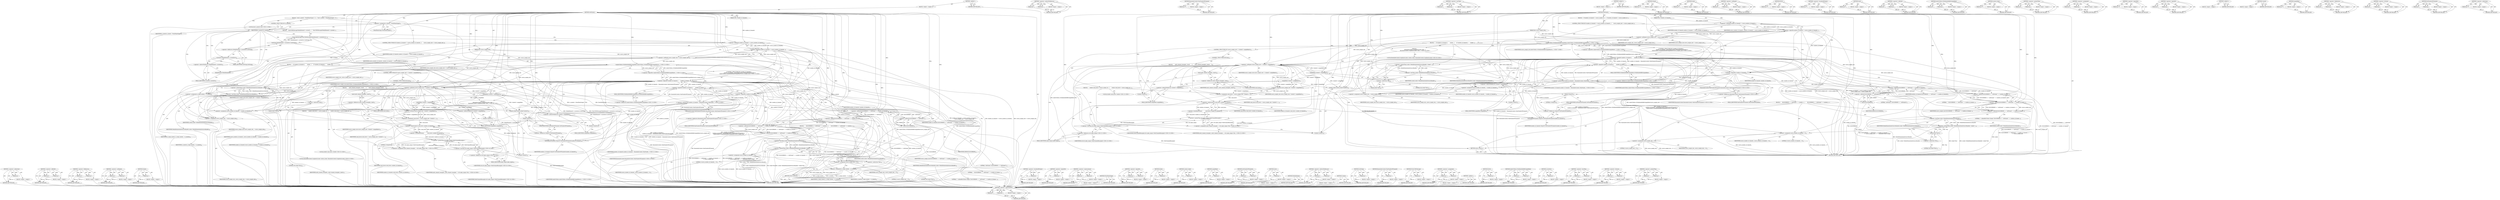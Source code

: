 digraph "&lt;operator&gt;.greaterThan" {
vulnerable_235 [label=<(METHOD,&lt;operator&gt;.expressionList)>];
vulnerable_236 [label=<(PARAM,p1)>];
vulnerable_237 [label=<(PARAM,p2)>];
vulnerable_238 [label=<(BLOCK,&lt;empty&gt;,&lt;empty&gt;)>];
vulnerable_239 [label=<(METHOD_RETURN,ANY)>];
vulnerable_218 [label=<(METHOD,&lt;operator&gt;.indirectFieldAccess)>];
vulnerable_219 [label=<(PARAM,p1)>];
vulnerable_220 [label=<(PARAM,p2)>];
vulnerable_221 [label=<(BLOCK,&lt;empty&gt;,&lt;empty&gt;)>];
vulnerable_222 [label=<(METHOD_RETURN,ANY)>];
vulnerable_173 [label=<(METHOD,BaseAudioContext.MaxNumberOfChannels)>];
vulnerable_174 [label=<(PARAM,p1)>];
vulnerable_175 [label=<(BLOCK,&lt;empty&gt;,&lt;empty&gt;)>];
vulnerable_176 [label=<(METHOD_RETURN,ANY)>];
vulnerable_196 [label=<(METHOD,&lt;operator&gt;.lessThan)>];
vulnerable_197 [label=<(PARAM,p1)>];
vulnerable_198 [label=<(PARAM,p2)>];
vulnerable_199 [label=<(BLOCK,&lt;empty&gt;,&lt;empty&gt;)>];
vulnerable_200 [label=<(METHOD_RETURN,ANY)>];
vulnerable_6 [label=<(METHOD,&lt;global&gt;)<SUB>1</SUB>>];
vulnerable_7 [label=<(BLOCK,&lt;empty&gt;,&lt;empty&gt;)<SUB>1</SUB>>];
vulnerable_8 [label=<(METHOD,SetFormat)<SUB>1</SUB>>];
vulnerable_9 [label=<(PARAM,size_t number_of_channels)<SUB>1</SUB>>];
vulnerable_10 [label=<(PARAM,float source_sample_rate)<SUB>2</SUB>>];
vulnerable_11 [label=<(BLOCK,{
   if (number_of_channels != source_number_of...,{
   if (number_of_channels != source_number_of...)<SUB>2</SUB>>];
vulnerable_12 [label=<(CONTROL_STRUCTURE,IF,if (number_of_channels != source_number_of_channels_ ||
       source_sample_rate != source_sample_rate_))<SUB>3</SUB>>];
vulnerable_13 [label=<(&lt;operator&gt;.logicalOr,number_of_channels != source_number_of_channels...)<SUB>3</SUB>>];
vulnerable_14 [label=<(&lt;operator&gt;.notEquals,number_of_channels != source_number_of_channels_)<SUB>3</SUB>>];
vulnerable_15 [label=<(IDENTIFIER,number_of_channels,number_of_channels != source_number_of_channels_)<SUB>3</SUB>>];
vulnerable_16 [label=<(IDENTIFIER,source_number_of_channels_,number_of_channels != source_number_of_channels_)<SUB>3</SUB>>];
vulnerable_17 [label=<(&lt;operator&gt;.notEquals,source_sample_rate != source_sample_rate_)<SUB>4</SUB>>];
vulnerable_18 [label=<(IDENTIFIER,source_sample_rate,source_sample_rate != source_sample_rate_)<SUB>4</SUB>>];
vulnerable_19 [label=<(IDENTIFIER,source_sample_rate_,source_sample_rate != source_sample_rate_)<SUB>4</SUB>>];
vulnerable_20 [label=<(BLOCK,{
     if (!number_of_channels ||
        numbe...,{
     if (!number_of_channels ||
        numbe...)<SUB>4</SUB>>];
vulnerable_21 [label="<(CONTROL_STRUCTURE,IF,if (!number_of_channels ||
        number_of_channels &gt; BaseAudioContext::MaxNumberOfChannels() ||
        !AudioUtilities::IsValidAudioBufferSampleRate(source_sample_rate)))<SUB>5</SUB>>"];
vulnerable_22 [label=<(&lt;operator&gt;.logicalOr,!number_of_channels ||
        number_of_channe...)<SUB>5</SUB>>];
vulnerable_23 [label=<(&lt;operator&gt;.logicalOr,!number_of_channels ||
        number_of_channe...)<SUB>5</SUB>>];
vulnerable_24 [label=<(&lt;operator&gt;.logicalNot,!number_of_channels)<SUB>5</SUB>>];
vulnerable_25 [label=<(IDENTIFIER,number_of_channels,!number_of_channels)<SUB>5</SUB>>];
vulnerable_26 [label="<(&lt;operator&gt;.greaterThan,number_of_channels &gt; BaseAudioContext::MaxNumbe...)<SUB>6</SUB>>"];
vulnerable_27 [label="<(IDENTIFIER,number_of_channels,number_of_channels &gt; BaseAudioContext::MaxNumbe...)<SUB>6</SUB>>"];
vulnerable_28 [label="<(BaseAudioContext.MaxNumberOfChannels,BaseAudioContext::MaxNumberOfChannels())<SUB>6</SUB>>"];
vulnerable_29 [label="<(&lt;operator&gt;.fieldAccess,BaseAudioContext::MaxNumberOfChannels)<SUB>6</SUB>>"];
vulnerable_30 [label="<(IDENTIFIER,BaseAudioContext,BaseAudioContext::MaxNumberOfChannels())<SUB>6</SUB>>"];
vulnerable_31 [label=<(FIELD_IDENTIFIER,MaxNumberOfChannels,MaxNumberOfChannels)<SUB>6</SUB>>];
vulnerable_32 [label="<(&lt;operator&gt;.logicalNot,!AudioUtilities::IsValidAudioBufferSampleRate(s...)<SUB>7</SUB>>"];
vulnerable_33 [label="<(AudioUtilities.IsValidAudioBufferSampleRate,AudioUtilities::IsValidAudioBufferSampleRate(so...)<SUB>7</SUB>>"];
vulnerable_34 [label="<(&lt;operator&gt;.fieldAccess,AudioUtilities::IsValidAudioBufferSampleRate)<SUB>7</SUB>>"];
vulnerable_35 [label="<(IDENTIFIER,AudioUtilities,AudioUtilities::IsValidAudioBufferSampleRate(so...)<SUB>7</SUB>>"];
vulnerable_36 [label=<(FIELD_IDENTIFIER,IsValidAudioBufferSampleRate,IsValidAudioBufferSampleRate)<SUB>7</SUB>>];
vulnerable_37 [label="<(IDENTIFIER,source_sample_rate,AudioUtilities::IsValidAudioBufferSampleRate(so...)<SUB>7</SUB>>"];
vulnerable_38 [label=<(BLOCK,{
      DLOG(ERROR) &lt;&lt; &quot;setFormat(&quot; &lt;&lt; number_o...,{
      DLOG(ERROR) &lt;&lt; &quot;setFormat(&quot; &lt;&lt; number_o...)<SUB>7</SUB>>];
vulnerable_39 [label=<(&lt;operator&gt;.shiftLeft,DLOG(ERROR) &lt;&lt; &quot;setFormat(&quot; &lt;&lt; number_of_channe...)<SUB>8</SUB>>];
vulnerable_40 [label=<(&lt;operator&gt;.shiftLeft,DLOG(ERROR) &lt;&lt; &quot;setFormat(&quot; &lt;&lt; number_of_channe...)<SUB>8</SUB>>];
vulnerable_41 [label=<(&lt;operator&gt;.shiftLeft,DLOG(ERROR) &lt;&lt; &quot;setFormat(&quot; &lt;&lt; number_of_channe...)<SUB>8</SUB>>];
vulnerable_42 [label=<(&lt;operator&gt;.shiftLeft,DLOG(ERROR) &lt;&lt; &quot;setFormat(&quot; &lt;&lt; number_of_channels)<SUB>8</SUB>>];
vulnerable_43 [label=<(&lt;operator&gt;.shiftLeft,DLOG(ERROR) &lt;&lt; &quot;setFormat(&quot;)<SUB>8</SUB>>];
vulnerable_44 [label=<(DLOG,DLOG(ERROR))<SUB>8</SUB>>];
vulnerable_45 [label=<(IDENTIFIER,ERROR,DLOG(ERROR))<SUB>8</SUB>>];
vulnerable_46 [label=<(LITERAL,&quot;setFormat(&quot;,DLOG(ERROR) &lt;&lt; &quot;setFormat(&quot;)<SUB>8</SUB>>];
vulnerable_47 [label=<(IDENTIFIER,number_of_channels,DLOG(ERROR) &lt;&lt; &quot;setFormat(&quot; &lt;&lt; number_of_channels)<SUB>8</SUB>>];
vulnerable_48 [label=<(LITERAL,&quot;, &quot;,DLOG(ERROR) &lt;&lt; &quot;setFormat(&quot; &lt;&lt; number_of_channe...)<SUB>8</SUB>>];
vulnerable_49 [label=<(IDENTIFIER,source_sample_rate,DLOG(ERROR) &lt;&lt; &quot;setFormat(&quot; &lt;&lt; number_of_channe...)<SUB>9</SUB>>];
vulnerable_50 [label=<(LITERAL,&quot;) - unhandled format change&quot;,DLOG(ERROR) &lt;&lt; &quot;setFormat(&quot; &lt;&lt; number_of_channe...)<SUB>9</SUB>>];
vulnerable_51 [label=<(&lt;operator&gt;.greaterThan,Locker&lt;MediaElementAudioSourceHandler&gt; locker(*...)<SUB>10</SUB>>];
vulnerable_52 [label=<(&lt;operator&gt;.lessThan,Locker&lt;MediaElementAudioSourceHandler)<SUB>10</SUB>>];
vulnerable_53 [label=<(IDENTIFIER,Locker,Locker&lt;MediaElementAudioSourceHandler)<SUB>10</SUB>>];
vulnerable_54 [label=<(IDENTIFIER,MediaElementAudioSourceHandler,Locker&lt;MediaElementAudioSourceHandler)<SUB>10</SUB>>];
vulnerable_55 [label=<(locker,locker(*this))<SUB>10</SUB>>];
vulnerable_56 [label=<(&lt;operator&gt;.indirection,*this)<SUB>10</SUB>>];
vulnerable_57 [label=<(LITERAL,this,locker(*this))<SUB>10</SUB>>];
vulnerable_58 [label=<(&lt;operator&gt;.assignment,source_number_of_channels_ = 0)<SUB>11</SUB>>];
vulnerable_59 [label=<(IDENTIFIER,source_number_of_channels_,source_number_of_channels_ = 0)<SUB>11</SUB>>];
vulnerable_60 [label=<(LITERAL,0,source_number_of_channels_ = 0)<SUB>11</SUB>>];
vulnerable_61 [label=<(&lt;operator&gt;.assignment,source_sample_rate_ = 0)<SUB>12</SUB>>];
vulnerable_62 [label=<(IDENTIFIER,source_sample_rate_,source_sample_rate_ = 0)<SUB>12</SUB>>];
vulnerable_63 [label=<(LITERAL,0,source_sample_rate_ = 0)<SUB>12</SUB>>];
vulnerable_64 [label=<(RETURN,return;,return;)<SUB>13</SUB>>];
vulnerable_65 [label=<(&lt;operator&gt;.greaterThan,Locker&lt;MediaElementAudioSourceHandler&gt; locker(*...)<SUB>16</SUB>>];
vulnerable_66 [label=<(&lt;operator&gt;.lessThan,Locker&lt;MediaElementAudioSourceHandler)<SUB>16</SUB>>];
vulnerable_67 [label=<(IDENTIFIER,Locker,Locker&lt;MediaElementAudioSourceHandler)<SUB>16</SUB>>];
vulnerable_68 [label=<(IDENTIFIER,MediaElementAudioSourceHandler,Locker&lt;MediaElementAudioSourceHandler)<SUB>16</SUB>>];
vulnerable_69 [label=<(locker,locker(*this))<SUB>16</SUB>>];
vulnerable_70 [label=<(&lt;operator&gt;.indirection,*this)<SUB>16</SUB>>];
vulnerable_71 [label=<(LITERAL,this,locker(*this))<SUB>16</SUB>>];
vulnerable_72 [label=<(&lt;operator&gt;.assignment,source_number_of_channels_ = number_of_channels)<SUB>18</SUB>>];
vulnerable_73 [label=<(IDENTIFIER,source_number_of_channels_,source_number_of_channels_ = number_of_channels)<SUB>18</SUB>>];
vulnerable_74 [label=<(IDENTIFIER,number_of_channels,source_number_of_channels_ = number_of_channels)<SUB>18</SUB>>];
vulnerable_75 [label=<(&lt;operator&gt;.assignment,source_sample_rate_ = source_sample_rate)<SUB>19</SUB>>];
vulnerable_76 [label=<(IDENTIFIER,source_sample_rate_,source_sample_rate_ = source_sample_rate)<SUB>19</SUB>>];
vulnerable_77 [label=<(IDENTIFIER,source_sample_rate,source_sample_rate_ = source_sample_rate)<SUB>19</SUB>>];
vulnerable_78 [label=<(CONTROL_STRUCTURE,IF,if (source_sample_rate != Context()-&gt;sampleRate()))<SUB>21</SUB>>];
vulnerable_79 [label=<(&lt;operator&gt;.notEquals,source_sample_rate != Context()-&gt;sampleRate())<SUB>21</SUB>>];
vulnerable_80 [label=<(IDENTIFIER,source_sample_rate,source_sample_rate != Context()-&gt;sampleRate())<SUB>21</SUB>>];
vulnerable_81 [label=<(sampleRate,Context()-&gt;sampleRate())<SUB>21</SUB>>];
vulnerable_82 [label=<(&lt;operator&gt;.indirectFieldAccess,Context()-&gt;sampleRate)<SUB>21</SUB>>];
vulnerable_83 [label=<(Context,Context())<SUB>21</SUB>>];
vulnerable_84 [label=<(FIELD_IDENTIFIER,sampleRate,sampleRate)<SUB>21</SUB>>];
vulnerable_85 [label=<(BLOCK,{
      double scale_factor = source_sample_rat...,{
      double scale_factor = source_sample_rat...)<SUB>21</SUB>>];
vulnerable_86 [label="<(LOCAL,double scale_factor: double)<SUB>22</SUB>>"];
vulnerable_87 [label=<(&lt;operator&gt;.assignment,scale_factor = source_sample_rate / Context()-&gt;...)<SUB>22</SUB>>];
vulnerable_88 [label=<(IDENTIFIER,scale_factor,scale_factor = source_sample_rate / Context()-&gt;...)<SUB>22</SUB>>];
vulnerable_89 [label=<(&lt;operator&gt;.division,source_sample_rate / Context()-&gt;sampleRate())<SUB>22</SUB>>];
vulnerable_90 [label=<(IDENTIFIER,source_sample_rate,source_sample_rate / Context()-&gt;sampleRate())<SUB>22</SUB>>];
vulnerable_91 [label=<(sampleRate,Context()-&gt;sampleRate())<SUB>22</SUB>>];
vulnerable_92 [label=<(&lt;operator&gt;.indirectFieldAccess,Context()-&gt;sampleRate)<SUB>22</SUB>>];
vulnerable_93 [label=<(Context,Context())<SUB>22</SUB>>];
vulnerable_94 [label=<(FIELD_IDENTIFIER,sampleRate,sampleRate)<SUB>22</SUB>>];
vulnerable_95 [label="<(&lt;operator&gt;.assignment,multi_channel_resampler_ = std::make_unique&lt;Mul...)<SUB>23</SUB>>"];
vulnerable_96 [label="<(IDENTIFIER,multi_channel_resampler_,multi_channel_resampler_ = std::make_unique&lt;Mul...)<SUB>23</SUB>>"];
vulnerable_97 [label="<(&lt;operator&gt;.greaterThan,std::make_unique&lt;MultiChannelResampler&gt;(
      ...)<SUB>23</SUB>>"];
vulnerable_98 [label="<(&lt;operator&gt;.lessThan,std::make_unique&lt;MultiChannelResampler)<SUB>23</SUB>>"];
vulnerable_99 [label="<(&lt;operator&gt;.fieldAccess,std::make_unique)<SUB>23</SUB>>"];
vulnerable_100 [label="<(IDENTIFIER,std,std::make_unique&lt;MultiChannelResampler)<SUB>23</SUB>>"];
vulnerable_101 [label=<(FIELD_IDENTIFIER,make_unique,make_unique)<SUB>23</SUB>>];
vulnerable_102 [label="<(IDENTIFIER,MultiChannelResampler,std::make_unique&lt;MultiChannelResampler)<SUB>23</SUB>>"];
vulnerable_103 [label=<(&lt;operator&gt;.bracketedPrimary,(
          scale_factor, number_of_channels))<SUB>23</SUB>>];
vulnerable_104 [label=<(&lt;operator&gt;.expressionList,scale_factor, number_of_channels)<SUB>24</SUB>>];
vulnerable_105 [label=<(IDENTIFIER,scale_factor,scale_factor, number_of_channels)<SUB>24</SUB>>];
vulnerable_106 [label=<(IDENTIFIER,number_of_channels,scale_factor, number_of_channels)<SUB>24</SUB>>];
vulnerable_107 [label=<(CONTROL_STRUCTURE,ELSE,else)<SUB>25</SUB>>];
vulnerable_108 [label=<(BLOCK,{
      multi_channel_resampler_.reset();
    },{
      multi_channel_resampler_.reset();
    })<SUB>25</SUB>>];
vulnerable_109 [label=<(reset,multi_channel_resampler_.reset())<SUB>26</SUB>>];
vulnerable_110 [label=<(&lt;operator&gt;.fieldAccess,multi_channel_resampler_.reset)<SUB>26</SUB>>];
vulnerable_111 [label=<(IDENTIFIER,multi_channel_resampler_,multi_channel_resampler_.reset())<SUB>26</SUB>>];
vulnerable_112 [label=<(FIELD_IDENTIFIER,reset,reset)<SUB>26</SUB>>];
vulnerable_113 [label="<(BLOCK,{
      BaseAudioContext::GraphAutoLocker conte...,{
      BaseAudioContext::GraphAutoLocker conte...)<SUB>29</SUB>>"];
vulnerable_114 [label="<(LOCAL,BaseAudioContext.GraphAutoLocker context_locker: BaseAudioContext.GraphAutoLocker)<SUB>30</SUB>>"];
vulnerable_115 [label=<(context_locker,context_locker(Context()))<SUB>30</SUB>>];
vulnerable_116 [label=<(Context,Context())<SUB>30</SUB>>];
vulnerable_117 [label=<(SetNumberOfChannels,Output(0).SetNumberOfChannels(number_of_channels))<SUB>32</SUB>>];
vulnerable_118 [label=<(&lt;operator&gt;.fieldAccess,Output(0).SetNumberOfChannels)<SUB>32</SUB>>];
vulnerable_119 [label=<(Output,Output(0))<SUB>32</SUB>>];
vulnerable_120 [label=<(LITERAL,0,Output(0))<SUB>32</SUB>>];
vulnerable_121 [label=<(FIELD_IDENTIFIER,SetNumberOfChannels,SetNumberOfChannels)<SUB>32</SUB>>];
vulnerable_122 [label=<(IDENTIFIER,number_of_channels,Output(0).SetNumberOfChannels(number_of_channels))<SUB>32</SUB>>];
vulnerable_123 [label=<(METHOD_RETURN,void)<SUB>1</SUB>>];
vulnerable_125 [label=<(METHOD_RETURN,ANY)<SUB>1</SUB>>];
vulnerable_253 [label=<(METHOD,Output)>];
vulnerable_254 [label=<(PARAM,p1)>];
vulnerable_255 [label=<(BLOCK,&lt;empty&gt;,&lt;empty&gt;)>];
vulnerable_256 [label=<(METHOD_RETURN,ANY)>];
vulnerable_201 [label=<(METHOD,locker)>];
vulnerable_202 [label=<(PARAM,p1)>];
vulnerable_203 [label=<(BLOCK,&lt;empty&gt;,&lt;empty&gt;)>];
vulnerable_204 [label=<(METHOD_RETURN,ANY)>];
vulnerable_159 [label=<(METHOD,&lt;operator&gt;.notEquals)>];
vulnerable_160 [label=<(PARAM,p1)>];
vulnerable_161 [label=<(PARAM,p2)>];
vulnerable_162 [label=<(BLOCK,&lt;empty&gt;,&lt;empty&gt;)>];
vulnerable_163 [label=<(METHOD_RETURN,ANY)>];
vulnerable_192 [label=<(METHOD,DLOG)>];
vulnerable_193 [label=<(PARAM,p1)>];
vulnerable_194 [label=<(BLOCK,&lt;empty&gt;,&lt;empty&gt;)>];
vulnerable_195 [label=<(METHOD_RETURN,ANY)>];
vulnerable_231 [label=<(METHOD,&lt;operator&gt;.bracketedPrimary)>];
vulnerable_232 [label=<(PARAM,p1)>];
vulnerable_233 [label=<(BLOCK,&lt;empty&gt;,&lt;empty&gt;)>];
vulnerable_234 [label=<(METHOD_RETURN,ANY)>];
vulnerable_240 [label=<(METHOD,reset)>];
vulnerable_241 [label=<(PARAM,p1)>];
vulnerable_242 [label=<(BLOCK,&lt;empty&gt;,&lt;empty&gt;)>];
vulnerable_243 [label=<(METHOD_RETURN,ANY)>];
vulnerable_187 [label=<(METHOD,&lt;operator&gt;.shiftLeft)>];
vulnerable_188 [label=<(PARAM,p1)>];
vulnerable_189 [label=<(PARAM,p2)>];
vulnerable_190 [label=<(BLOCK,&lt;empty&gt;,&lt;empty&gt;)>];
vulnerable_191 [label=<(METHOD_RETURN,ANY)>];
vulnerable_182 [label=<(METHOD,AudioUtilities.IsValidAudioBufferSampleRate)>];
vulnerable_183 [label=<(PARAM,p1)>];
vulnerable_184 [label=<(PARAM,p2)>];
vulnerable_185 [label=<(BLOCK,&lt;empty&gt;,&lt;empty&gt;)>];
vulnerable_186 [label=<(METHOD_RETURN,ANY)>];
vulnerable_244 [label=<(METHOD,context_locker)>];
vulnerable_245 [label=<(PARAM,p1)>];
vulnerable_246 [label=<(BLOCK,&lt;empty&gt;,&lt;empty&gt;)>];
vulnerable_247 [label=<(METHOD_RETURN,ANY)>];
vulnerable_168 [label=<(METHOD,&lt;operator&gt;.greaterThan)>];
vulnerable_169 [label=<(PARAM,p1)>];
vulnerable_170 [label=<(PARAM,p2)>];
vulnerable_171 [label=<(BLOCK,&lt;empty&gt;,&lt;empty&gt;)>];
vulnerable_172 [label=<(METHOD_RETURN,ANY)>];
vulnerable_209 [label=<(METHOD,&lt;operator&gt;.assignment)>];
vulnerable_210 [label=<(PARAM,p1)>];
vulnerable_211 [label=<(PARAM,p2)>];
vulnerable_212 [label=<(BLOCK,&lt;empty&gt;,&lt;empty&gt;)>];
vulnerable_213 [label=<(METHOD_RETURN,ANY)>];
vulnerable_164 [label=<(METHOD,&lt;operator&gt;.logicalNot)>];
vulnerable_165 [label=<(PARAM,p1)>];
vulnerable_166 [label=<(BLOCK,&lt;empty&gt;,&lt;empty&gt;)>];
vulnerable_167 [label=<(METHOD_RETURN,ANY)>];
vulnerable_154 [label=<(METHOD,&lt;operator&gt;.logicalOr)>];
vulnerable_155 [label=<(PARAM,p1)>];
vulnerable_156 [label=<(PARAM,p2)>];
vulnerable_157 [label=<(BLOCK,&lt;empty&gt;,&lt;empty&gt;)>];
vulnerable_158 [label=<(METHOD_RETURN,ANY)>];
vulnerable_148 [label=<(METHOD,&lt;global&gt;)<SUB>1</SUB>>];
vulnerable_149 [label=<(BLOCK,&lt;empty&gt;,&lt;empty&gt;)>];
vulnerable_150 [label=<(METHOD_RETURN,ANY)>];
vulnerable_223 [label=<(METHOD,Context)>];
vulnerable_224 [label=<(BLOCK,&lt;empty&gt;,&lt;empty&gt;)>];
vulnerable_225 [label=<(METHOD_RETURN,ANY)>];
vulnerable_214 [label=<(METHOD,sampleRate)>];
vulnerable_215 [label=<(PARAM,p1)>];
vulnerable_216 [label=<(BLOCK,&lt;empty&gt;,&lt;empty&gt;)>];
vulnerable_217 [label=<(METHOD_RETURN,ANY)>];
vulnerable_177 [label=<(METHOD,&lt;operator&gt;.fieldAccess)>];
vulnerable_178 [label=<(PARAM,p1)>];
vulnerable_179 [label=<(PARAM,p2)>];
vulnerable_180 [label=<(BLOCK,&lt;empty&gt;,&lt;empty&gt;)>];
vulnerable_181 [label=<(METHOD_RETURN,ANY)>];
vulnerable_226 [label=<(METHOD,&lt;operator&gt;.division)>];
vulnerable_227 [label=<(PARAM,p1)>];
vulnerable_228 [label=<(PARAM,p2)>];
vulnerable_229 [label=<(BLOCK,&lt;empty&gt;,&lt;empty&gt;)>];
vulnerable_230 [label=<(METHOD_RETURN,ANY)>];
vulnerable_248 [label=<(METHOD,SetNumberOfChannels)>];
vulnerable_249 [label=<(PARAM,p1)>];
vulnerable_250 [label=<(PARAM,p2)>];
vulnerable_251 [label=<(BLOCK,&lt;empty&gt;,&lt;empty&gt;)>];
vulnerable_252 [label=<(METHOD_RETURN,ANY)>];
vulnerable_205 [label=<(METHOD,&lt;operator&gt;.indirection)>];
vulnerable_206 [label=<(PARAM,p1)>];
vulnerable_207 [label=<(BLOCK,&lt;empty&gt;,&lt;empty&gt;)>];
vulnerable_208 [label=<(METHOD_RETURN,ANY)>];
fixed_256 [label=<(METHOD,&lt;operator&gt;.indirection)>];
fixed_257 [label=<(PARAM,p1)>];
fixed_258 [label=<(BLOCK,&lt;empty&gt;,&lt;empty&gt;)>];
fixed_259 [label=<(METHOD_RETURN,ANY)>];
fixed_238 [label=<(METHOD,&lt;operator&gt;.shiftLeft)>];
fixed_239 [label=<(PARAM,p1)>];
fixed_240 [label=<(PARAM,p2)>];
fixed_241 [label=<(BLOCK,&lt;empty&gt;,&lt;empty&gt;)>];
fixed_242 [label=<(METHOD_RETURN,ANY)>];
fixed_193 [label=<(METHOD,&lt;operator&gt;.fieldAccess)>];
fixed_194 [label=<(PARAM,p1)>];
fixed_195 [label=<(PARAM,p2)>];
fixed_196 [label=<(BLOCK,&lt;empty&gt;,&lt;empty&gt;)>];
fixed_197 [label=<(METHOD_RETURN,ANY)>];
fixed_215 [label=<(METHOD,&lt;operator&gt;.notEquals)>];
fixed_216 [label=<(PARAM,p1)>];
fixed_217 [label=<(PARAM,p2)>];
fixed_218 [label=<(BLOCK,&lt;empty&gt;,&lt;empty&gt;)>];
fixed_219 [label=<(METHOD_RETURN,ANY)>];
fixed_294 [label=<(METHOD,Output)>];
fixed_295 [label=<(PARAM,p1)>];
fixed_296 [label=<(BLOCK,&lt;empty&gt;,&lt;empty&gt;)>];
fixed_297 [label=<(METHOD_RETURN,ANY)>];
fixed_6 [label=<(METHOD,&lt;global&gt;)<SUB>1</SUB>>];
fixed_7 [label=<(BLOCK,&lt;empty&gt;,&lt;empty&gt;)<SUB>1</SUB>>];
fixed_8 [label=<(METHOD,SetFormat)<SUB>1</SUB>>];
fixed_9 [label=<(PARAM,size_t number_of_channels)<SUB>1</SUB>>];
fixed_10 [label=<(PARAM,float source_sample_rate)<SUB>2</SUB>>];
fixed_11 [label=<(BLOCK,{
  bool is_tainted = WouldTaintOrigin();

  if...,{
  bool is_tainted = WouldTaintOrigin();

  if...)<SUB>2</SUB>>];
fixed_12 [label="<(LOCAL,bool is_tainted: bool)<SUB>3</SUB>>"];
fixed_13 [label=<(&lt;operator&gt;.assignment,is_tainted = WouldTaintOrigin())<SUB>3</SUB>>];
fixed_14 [label=<(IDENTIFIER,is_tainted,is_tainted = WouldTaintOrigin())<SUB>3</SUB>>];
fixed_15 [label=<(WouldTaintOrigin,WouldTaintOrigin())<SUB>3</SUB>>];
fixed_16 [label=<(CONTROL_STRUCTURE,IF,if (is_tainted))<SUB>5</SUB>>];
fixed_17 [label=<(IDENTIFIER,is_tainted,if (is_tainted))<SUB>5</SUB>>];
fixed_18 [label=<(BLOCK,{
    PrintCORSMessage(MediaElement()-&gt;currentS...,{
    PrintCORSMessage(MediaElement()-&gt;currentS...)<SUB>5</SUB>>];
fixed_19 [label=<(PrintCORSMessage,PrintCORSMessage(MediaElement()-&gt;currentSrc().G...)<SUB>6</SUB>>];
fixed_20 [label=<(GetString,MediaElement()-&gt;currentSrc().GetString())<SUB>6</SUB>>];
fixed_21 [label=<(&lt;operator&gt;.fieldAccess,MediaElement()-&gt;currentSrc().GetString)<SUB>6</SUB>>];
fixed_22 [label=<(currentSrc,MediaElement()-&gt;currentSrc())<SUB>6</SUB>>];
fixed_23 [label=<(&lt;operator&gt;.indirectFieldAccess,MediaElement()-&gt;currentSrc)<SUB>6</SUB>>];
fixed_24 [label=<(MediaElement,MediaElement())<SUB>6</SUB>>];
fixed_25 [label=<(FIELD_IDENTIFIER,currentSrc,currentSrc)<SUB>6</SUB>>];
fixed_26 [label=<(FIELD_IDENTIFIER,GetString,GetString)<SUB>6</SUB>>];
fixed_27 [label=<(CONTROL_STRUCTURE,IF,if (number_of_channels != source_number_of_channels_ ||
       source_sample_rate != source_sample_rate_))<SUB>9</SUB>>];
fixed_28 [label=<(&lt;operator&gt;.logicalOr,number_of_channels != source_number_of_channels...)<SUB>9</SUB>>];
fixed_29 [label=<(&lt;operator&gt;.notEquals,number_of_channels != source_number_of_channels_)<SUB>9</SUB>>];
fixed_30 [label=<(IDENTIFIER,number_of_channels,number_of_channels != source_number_of_channels_)<SUB>9</SUB>>];
fixed_31 [label=<(IDENTIFIER,source_number_of_channels_,number_of_channels != source_number_of_channels_)<SUB>9</SUB>>];
fixed_32 [label=<(&lt;operator&gt;.notEquals,source_sample_rate != source_sample_rate_)<SUB>10</SUB>>];
fixed_33 [label=<(IDENTIFIER,source_sample_rate,source_sample_rate != source_sample_rate_)<SUB>10</SUB>>];
fixed_34 [label=<(IDENTIFIER,source_sample_rate_,source_sample_rate != source_sample_rate_)<SUB>10</SUB>>];
fixed_35 [label=<(BLOCK,{
     if (!number_of_channels ||
        numbe...,{
     if (!number_of_channels ||
        numbe...)<SUB>10</SUB>>];
fixed_36 [label="<(CONTROL_STRUCTURE,IF,if (!number_of_channels ||
        number_of_channels &gt; BaseAudioContext::MaxNumberOfChannels() ||
        !AudioUtilities::IsValidAudioBufferSampleRate(source_sample_rate)))<SUB>11</SUB>>"];
fixed_37 [label=<(&lt;operator&gt;.logicalOr,!number_of_channels ||
        number_of_channe...)<SUB>11</SUB>>];
fixed_38 [label=<(&lt;operator&gt;.logicalOr,!number_of_channels ||
        number_of_channe...)<SUB>11</SUB>>];
fixed_39 [label=<(&lt;operator&gt;.logicalNot,!number_of_channels)<SUB>11</SUB>>];
fixed_40 [label=<(IDENTIFIER,number_of_channels,!number_of_channels)<SUB>11</SUB>>];
fixed_41 [label="<(&lt;operator&gt;.greaterThan,number_of_channels &gt; BaseAudioContext::MaxNumbe...)<SUB>12</SUB>>"];
fixed_42 [label="<(IDENTIFIER,number_of_channels,number_of_channels &gt; BaseAudioContext::MaxNumbe...)<SUB>12</SUB>>"];
fixed_43 [label="<(BaseAudioContext.MaxNumberOfChannels,BaseAudioContext::MaxNumberOfChannels())<SUB>12</SUB>>"];
fixed_44 [label="<(&lt;operator&gt;.fieldAccess,BaseAudioContext::MaxNumberOfChannels)<SUB>12</SUB>>"];
fixed_45 [label="<(IDENTIFIER,BaseAudioContext,BaseAudioContext::MaxNumberOfChannels())<SUB>12</SUB>>"];
fixed_46 [label=<(FIELD_IDENTIFIER,MaxNumberOfChannels,MaxNumberOfChannels)<SUB>12</SUB>>];
fixed_47 [label="<(&lt;operator&gt;.logicalNot,!AudioUtilities::IsValidAudioBufferSampleRate(s...)<SUB>13</SUB>>"];
fixed_48 [label="<(AudioUtilities.IsValidAudioBufferSampleRate,AudioUtilities::IsValidAudioBufferSampleRate(so...)<SUB>13</SUB>>"];
fixed_49 [label="<(&lt;operator&gt;.fieldAccess,AudioUtilities::IsValidAudioBufferSampleRate)<SUB>13</SUB>>"];
fixed_50 [label="<(IDENTIFIER,AudioUtilities,AudioUtilities::IsValidAudioBufferSampleRate(so...)<SUB>13</SUB>>"];
fixed_51 [label=<(FIELD_IDENTIFIER,IsValidAudioBufferSampleRate,IsValidAudioBufferSampleRate)<SUB>13</SUB>>];
fixed_52 [label="<(IDENTIFIER,source_sample_rate,AudioUtilities::IsValidAudioBufferSampleRate(so...)<SUB>13</SUB>>"];
fixed_53 [label=<(BLOCK,{
      DLOG(ERROR) &lt;&lt; &quot;setFormat(&quot; &lt;&lt; number_o...,{
      DLOG(ERROR) &lt;&lt; &quot;setFormat(&quot; &lt;&lt; number_o...)<SUB>13</SUB>>];
fixed_54 [label=<(&lt;operator&gt;.shiftLeft,DLOG(ERROR) &lt;&lt; &quot;setFormat(&quot; &lt;&lt; number_of_channe...)<SUB>14</SUB>>];
fixed_55 [label=<(&lt;operator&gt;.shiftLeft,DLOG(ERROR) &lt;&lt; &quot;setFormat(&quot; &lt;&lt; number_of_channe...)<SUB>14</SUB>>];
fixed_56 [label=<(&lt;operator&gt;.shiftLeft,DLOG(ERROR) &lt;&lt; &quot;setFormat(&quot; &lt;&lt; number_of_channe...)<SUB>14</SUB>>];
fixed_57 [label=<(&lt;operator&gt;.shiftLeft,DLOG(ERROR) &lt;&lt; &quot;setFormat(&quot; &lt;&lt; number_of_channels)<SUB>14</SUB>>];
fixed_58 [label=<(&lt;operator&gt;.shiftLeft,DLOG(ERROR) &lt;&lt; &quot;setFormat(&quot;)<SUB>14</SUB>>];
fixed_59 [label=<(DLOG,DLOG(ERROR))<SUB>14</SUB>>];
fixed_60 [label=<(IDENTIFIER,ERROR,DLOG(ERROR))<SUB>14</SUB>>];
fixed_61 [label=<(LITERAL,&quot;setFormat(&quot;,DLOG(ERROR) &lt;&lt; &quot;setFormat(&quot;)<SUB>14</SUB>>];
fixed_62 [label=<(IDENTIFIER,number_of_channels,DLOG(ERROR) &lt;&lt; &quot;setFormat(&quot; &lt;&lt; number_of_channels)<SUB>14</SUB>>];
fixed_63 [label=<(LITERAL,&quot;, &quot;,DLOG(ERROR) &lt;&lt; &quot;setFormat(&quot; &lt;&lt; number_of_channe...)<SUB>14</SUB>>];
fixed_64 [label=<(IDENTIFIER,source_sample_rate,DLOG(ERROR) &lt;&lt; &quot;setFormat(&quot; &lt;&lt; number_of_channe...)<SUB>15</SUB>>];
fixed_65 [label=<(LITERAL,&quot;) - unhandled format change&quot;,DLOG(ERROR) &lt;&lt; &quot;setFormat(&quot; &lt;&lt; number_of_channe...)<SUB>15</SUB>>];
fixed_66 [label=<(&lt;operator&gt;.greaterThan,Locker&lt;MediaElementAudioSourceHandler&gt; locker(*...)<SUB>16</SUB>>];
fixed_67 [label=<(&lt;operator&gt;.lessThan,Locker&lt;MediaElementAudioSourceHandler)<SUB>16</SUB>>];
fixed_68 [label=<(IDENTIFIER,Locker,Locker&lt;MediaElementAudioSourceHandler)<SUB>16</SUB>>];
fixed_69 [label=<(IDENTIFIER,MediaElementAudioSourceHandler,Locker&lt;MediaElementAudioSourceHandler)<SUB>16</SUB>>];
fixed_70 [label=<(locker,locker(*this))<SUB>16</SUB>>];
fixed_71 [label=<(&lt;operator&gt;.indirection,*this)<SUB>16</SUB>>];
fixed_72 [label=<(LITERAL,this,locker(*this))<SUB>16</SUB>>];
fixed_73 [label=<(&lt;operator&gt;.assignment,source_number_of_channels_ = 0)<SUB>17</SUB>>];
fixed_74 [label=<(IDENTIFIER,source_number_of_channels_,source_number_of_channels_ = 0)<SUB>17</SUB>>];
fixed_75 [label=<(LITERAL,0,source_number_of_channels_ = 0)<SUB>17</SUB>>];
fixed_76 [label=<(&lt;operator&gt;.assignment,source_sample_rate_ = 0)<SUB>18</SUB>>];
fixed_77 [label=<(IDENTIFIER,source_sample_rate_,source_sample_rate_ = 0)<SUB>18</SUB>>];
fixed_78 [label=<(LITERAL,0,source_sample_rate_ = 0)<SUB>18</SUB>>];
fixed_79 [label=<(&lt;operator&gt;.assignment,is_origin_tainted_ = is_tainted)<SUB>19</SUB>>];
fixed_80 [label=<(IDENTIFIER,is_origin_tainted_,is_origin_tainted_ = is_tainted)<SUB>19</SUB>>];
fixed_81 [label=<(IDENTIFIER,is_tainted,is_origin_tainted_ = is_tainted)<SUB>19</SUB>>];
fixed_82 [label=<(RETURN,return;,return;)<SUB>20</SUB>>];
fixed_83 [label=<(&lt;operator&gt;.greaterThan,Locker&lt;MediaElementAudioSourceHandler&gt; locker(*...)<SUB>26</SUB>>];
fixed_84 [label=<(&lt;operator&gt;.lessThan,Locker&lt;MediaElementAudioSourceHandler)<SUB>26</SUB>>];
fixed_85 [label=<(IDENTIFIER,Locker,Locker&lt;MediaElementAudioSourceHandler)<SUB>26</SUB>>];
fixed_86 [label=<(IDENTIFIER,MediaElementAudioSourceHandler,Locker&lt;MediaElementAudioSourceHandler)<SUB>26</SUB>>];
fixed_87 [label=<(locker,locker(*this))<SUB>26</SUB>>];
fixed_88 [label=<(&lt;operator&gt;.indirection,*this)<SUB>26</SUB>>];
fixed_89 [label=<(LITERAL,this,locker(*this))<SUB>26</SUB>>];
fixed_90 [label=<(&lt;operator&gt;.assignment,is_origin_tainted_ = is_tainted)<SUB>28</SUB>>];
fixed_91 [label=<(IDENTIFIER,is_origin_tainted_,is_origin_tainted_ = is_tainted)<SUB>28</SUB>>];
fixed_92 [label=<(IDENTIFIER,is_tainted,is_origin_tainted_ = is_tainted)<SUB>28</SUB>>];
fixed_93 [label=<(&lt;operator&gt;.assignment,source_number_of_channels_ = number_of_channels)<SUB>29</SUB>>];
fixed_94 [label=<(IDENTIFIER,source_number_of_channels_,source_number_of_channels_ = number_of_channels)<SUB>29</SUB>>];
fixed_95 [label=<(IDENTIFIER,number_of_channels,source_number_of_channels_ = number_of_channels)<SUB>29</SUB>>];
fixed_96 [label=<(&lt;operator&gt;.assignment,source_sample_rate_ = source_sample_rate)<SUB>30</SUB>>];
fixed_97 [label=<(IDENTIFIER,source_sample_rate_,source_sample_rate_ = source_sample_rate)<SUB>30</SUB>>];
fixed_98 [label=<(IDENTIFIER,source_sample_rate,source_sample_rate_ = source_sample_rate)<SUB>30</SUB>>];
fixed_99 [label=<(CONTROL_STRUCTURE,IF,if (source_sample_rate != Context()-&gt;sampleRate()))<SUB>32</SUB>>];
fixed_100 [label=<(&lt;operator&gt;.notEquals,source_sample_rate != Context()-&gt;sampleRate())<SUB>32</SUB>>];
fixed_101 [label=<(IDENTIFIER,source_sample_rate,source_sample_rate != Context()-&gt;sampleRate())<SUB>32</SUB>>];
fixed_102 [label=<(sampleRate,Context()-&gt;sampleRate())<SUB>32</SUB>>];
fixed_103 [label=<(&lt;operator&gt;.indirectFieldAccess,Context()-&gt;sampleRate)<SUB>32</SUB>>];
fixed_104 [label=<(Context,Context())<SUB>32</SUB>>];
fixed_105 [label=<(FIELD_IDENTIFIER,sampleRate,sampleRate)<SUB>32</SUB>>];
fixed_106 [label=<(BLOCK,{
      double scale_factor = source_sample_rat...,{
      double scale_factor = source_sample_rat...)<SUB>32</SUB>>];
fixed_107 [label="<(LOCAL,double scale_factor: double)<SUB>33</SUB>>"];
fixed_108 [label=<(&lt;operator&gt;.assignment,scale_factor = source_sample_rate / Context()-&gt;...)<SUB>33</SUB>>];
fixed_109 [label=<(IDENTIFIER,scale_factor,scale_factor = source_sample_rate / Context()-&gt;...)<SUB>33</SUB>>];
fixed_110 [label=<(&lt;operator&gt;.division,source_sample_rate / Context()-&gt;sampleRate())<SUB>33</SUB>>];
fixed_111 [label=<(IDENTIFIER,source_sample_rate,source_sample_rate / Context()-&gt;sampleRate())<SUB>33</SUB>>];
fixed_112 [label=<(sampleRate,Context()-&gt;sampleRate())<SUB>33</SUB>>];
fixed_113 [label=<(&lt;operator&gt;.indirectFieldAccess,Context()-&gt;sampleRate)<SUB>33</SUB>>];
fixed_114 [label=<(Context,Context())<SUB>33</SUB>>];
fixed_115 [label=<(FIELD_IDENTIFIER,sampleRate,sampleRate)<SUB>33</SUB>>];
fixed_116 [label="<(&lt;operator&gt;.assignment,multi_channel_resampler_ = std::make_unique&lt;Mul...)<SUB>34</SUB>>"];
fixed_117 [label="<(IDENTIFIER,multi_channel_resampler_,multi_channel_resampler_ = std::make_unique&lt;Mul...)<SUB>34</SUB>>"];
fixed_118 [label="<(&lt;operator&gt;.greaterThan,std::make_unique&lt;MultiChannelResampler&gt;(
      ...)<SUB>34</SUB>>"];
fixed_119 [label="<(&lt;operator&gt;.lessThan,std::make_unique&lt;MultiChannelResampler)<SUB>34</SUB>>"];
fixed_120 [label="<(&lt;operator&gt;.fieldAccess,std::make_unique)<SUB>34</SUB>>"];
fixed_121 [label="<(IDENTIFIER,std,std::make_unique&lt;MultiChannelResampler)<SUB>34</SUB>>"];
fixed_122 [label=<(FIELD_IDENTIFIER,make_unique,make_unique)<SUB>34</SUB>>];
fixed_123 [label="<(IDENTIFIER,MultiChannelResampler,std::make_unique&lt;MultiChannelResampler)<SUB>34</SUB>>"];
fixed_124 [label=<(&lt;operator&gt;.bracketedPrimary,(
          scale_factor, number_of_channels))<SUB>34</SUB>>];
fixed_125 [label=<(&lt;operator&gt;.expressionList,scale_factor, number_of_channels)<SUB>35</SUB>>];
fixed_126 [label=<(IDENTIFIER,scale_factor,scale_factor, number_of_channels)<SUB>35</SUB>>];
fixed_127 [label=<(IDENTIFIER,number_of_channels,scale_factor, number_of_channels)<SUB>35</SUB>>];
fixed_128 [label=<(CONTROL_STRUCTURE,ELSE,else)<SUB>36</SUB>>];
fixed_129 [label=<(BLOCK,{
      multi_channel_resampler_.reset();
    },{
      multi_channel_resampler_.reset();
    })<SUB>36</SUB>>];
fixed_130 [label=<(reset,multi_channel_resampler_.reset())<SUB>37</SUB>>];
fixed_131 [label=<(&lt;operator&gt;.fieldAccess,multi_channel_resampler_.reset)<SUB>37</SUB>>];
fixed_132 [label=<(IDENTIFIER,multi_channel_resampler_,multi_channel_resampler_.reset())<SUB>37</SUB>>];
fixed_133 [label=<(FIELD_IDENTIFIER,reset,reset)<SUB>37</SUB>>];
fixed_134 [label="<(BLOCK,{
      BaseAudioContext::GraphAutoLocker conte...,{
      BaseAudioContext::GraphAutoLocker conte...)<SUB>40</SUB>>"];
fixed_135 [label="<(LOCAL,BaseAudioContext.GraphAutoLocker context_locker: BaseAudioContext.GraphAutoLocker)<SUB>41</SUB>>"];
fixed_136 [label=<(context_locker,context_locker(Context()))<SUB>41</SUB>>];
fixed_137 [label=<(Context,Context())<SUB>41</SUB>>];
fixed_138 [label=<(SetNumberOfChannels,Output(0).SetNumberOfChannels(number_of_channels))<SUB>43</SUB>>];
fixed_139 [label=<(&lt;operator&gt;.fieldAccess,Output(0).SetNumberOfChannels)<SUB>43</SUB>>];
fixed_140 [label=<(Output,Output(0))<SUB>43</SUB>>];
fixed_141 [label=<(LITERAL,0,Output(0))<SUB>43</SUB>>];
fixed_142 [label=<(FIELD_IDENTIFIER,SetNumberOfChannels,SetNumberOfChannels)<SUB>43</SUB>>];
fixed_143 [label=<(IDENTIFIER,number_of_channels,Output(0).SetNumberOfChannels(number_of_channels))<SUB>43</SUB>>];
fixed_144 [label=<(METHOD_RETURN,void)<SUB>1</SUB>>];
fixed_146 [label=<(METHOD_RETURN,ANY)<SUB>1</SUB>>];
fixed_272 [label=<(METHOD,&lt;operator&gt;.bracketedPrimary)>];
fixed_273 [label=<(PARAM,p1)>];
fixed_274 [label=<(BLOCK,&lt;empty&gt;,&lt;empty&gt;)>];
fixed_275 [label=<(METHOD_RETURN,ANY)>];
fixed_220 [label=<(METHOD,&lt;operator&gt;.logicalNot)>];
fixed_221 [label=<(PARAM,p1)>];
fixed_222 [label=<(BLOCK,&lt;empty&gt;,&lt;empty&gt;)>];
fixed_223 [label=<(METHOD_RETURN,ANY)>];
fixed_276 [label=<(METHOD,&lt;operator&gt;.expressionList)>];
fixed_277 [label=<(PARAM,p1)>];
fixed_278 [label=<(PARAM,p2)>];
fixed_279 [label=<(BLOCK,&lt;empty&gt;,&lt;empty&gt;)>];
fixed_280 [label=<(METHOD_RETURN,ANY)>];
fixed_182 [label=<(METHOD,WouldTaintOrigin)>];
fixed_183 [label=<(BLOCK,&lt;empty&gt;,&lt;empty&gt;)>];
fixed_184 [label=<(METHOD_RETURN,ANY)>];
fixed_210 [label=<(METHOD,&lt;operator&gt;.logicalOr)>];
fixed_211 [label=<(PARAM,p1)>];
fixed_212 [label=<(PARAM,p2)>];
fixed_213 [label=<(BLOCK,&lt;empty&gt;,&lt;empty&gt;)>];
fixed_214 [label=<(METHOD_RETURN,ANY)>];
fixed_252 [label=<(METHOD,locker)>];
fixed_253 [label=<(PARAM,p1)>];
fixed_254 [label=<(BLOCK,&lt;empty&gt;,&lt;empty&gt;)>];
fixed_255 [label=<(METHOD_RETURN,ANY)>];
fixed_285 [label=<(METHOD,context_locker)>];
fixed_286 [label=<(PARAM,p1)>];
fixed_287 [label=<(BLOCK,&lt;empty&gt;,&lt;empty&gt;)>];
fixed_288 [label=<(METHOD_RETURN,ANY)>];
fixed_260 [label=<(METHOD,sampleRate)>];
fixed_261 [label=<(PARAM,p1)>];
fixed_262 [label=<(BLOCK,&lt;empty&gt;,&lt;empty&gt;)>];
fixed_263 [label=<(METHOD_RETURN,ANY)>];
fixed_289 [label=<(METHOD,SetNumberOfChannels)>];
fixed_290 [label=<(PARAM,p1)>];
fixed_291 [label=<(PARAM,p2)>];
fixed_292 [label=<(BLOCK,&lt;empty&gt;,&lt;empty&gt;)>];
fixed_293 [label=<(METHOD_RETURN,ANY)>];
fixed_281 [label=<(METHOD,reset)>];
fixed_282 [label=<(PARAM,p1)>];
fixed_283 [label=<(BLOCK,&lt;empty&gt;,&lt;empty&gt;)>];
fixed_284 [label=<(METHOD_RETURN,ANY)>];
fixed_207 [label=<(METHOD,MediaElement)>];
fixed_208 [label=<(BLOCK,&lt;empty&gt;,&lt;empty&gt;)>];
fixed_209 [label=<(METHOD_RETURN,ANY)>];
fixed_202 [label=<(METHOD,&lt;operator&gt;.indirectFieldAccess)>];
fixed_203 [label=<(PARAM,p1)>];
fixed_204 [label=<(PARAM,p2)>];
fixed_205 [label=<(BLOCK,&lt;empty&gt;,&lt;empty&gt;)>];
fixed_206 [label=<(METHOD_RETURN,ANY)>];
fixed_264 [label=<(METHOD,Context)>];
fixed_265 [label=<(BLOCK,&lt;empty&gt;,&lt;empty&gt;)>];
fixed_266 [label=<(METHOD_RETURN,ANY)>];
fixed_189 [label=<(METHOD,GetString)>];
fixed_190 [label=<(PARAM,p1)>];
fixed_191 [label=<(BLOCK,&lt;empty&gt;,&lt;empty&gt;)>];
fixed_192 [label=<(METHOD_RETURN,ANY)>];
fixed_229 [label=<(METHOD,BaseAudioContext.MaxNumberOfChannels)>];
fixed_230 [label=<(PARAM,p1)>];
fixed_231 [label=<(BLOCK,&lt;empty&gt;,&lt;empty&gt;)>];
fixed_232 [label=<(METHOD_RETURN,ANY)>];
fixed_185 [label=<(METHOD,PrintCORSMessage)>];
fixed_186 [label=<(PARAM,p1)>];
fixed_187 [label=<(BLOCK,&lt;empty&gt;,&lt;empty&gt;)>];
fixed_188 [label=<(METHOD_RETURN,ANY)>];
fixed_177 [label=<(METHOD,&lt;operator&gt;.assignment)>];
fixed_178 [label=<(PARAM,p1)>];
fixed_179 [label=<(PARAM,p2)>];
fixed_180 [label=<(BLOCK,&lt;empty&gt;,&lt;empty&gt;)>];
fixed_181 [label=<(METHOD_RETURN,ANY)>];
fixed_171 [label=<(METHOD,&lt;global&gt;)<SUB>1</SUB>>];
fixed_172 [label=<(BLOCK,&lt;empty&gt;,&lt;empty&gt;)>];
fixed_173 [label=<(METHOD_RETURN,ANY)>];
fixed_243 [label=<(METHOD,DLOG)>];
fixed_244 [label=<(PARAM,p1)>];
fixed_245 [label=<(BLOCK,&lt;empty&gt;,&lt;empty&gt;)>];
fixed_246 [label=<(METHOD_RETURN,ANY)>];
fixed_233 [label=<(METHOD,AudioUtilities.IsValidAudioBufferSampleRate)>];
fixed_234 [label=<(PARAM,p1)>];
fixed_235 [label=<(PARAM,p2)>];
fixed_236 [label=<(BLOCK,&lt;empty&gt;,&lt;empty&gt;)>];
fixed_237 [label=<(METHOD_RETURN,ANY)>];
fixed_198 [label=<(METHOD,currentSrc)>];
fixed_199 [label=<(PARAM,p1)>];
fixed_200 [label=<(BLOCK,&lt;empty&gt;,&lt;empty&gt;)>];
fixed_201 [label=<(METHOD_RETURN,ANY)>];
fixed_247 [label=<(METHOD,&lt;operator&gt;.lessThan)>];
fixed_248 [label=<(PARAM,p1)>];
fixed_249 [label=<(PARAM,p2)>];
fixed_250 [label=<(BLOCK,&lt;empty&gt;,&lt;empty&gt;)>];
fixed_251 [label=<(METHOD_RETURN,ANY)>];
fixed_267 [label=<(METHOD,&lt;operator&gt;.division)>];
fixed_268 [label=<(PARAM,p1)>];
fixed_269 [label=<(PARAM,p2)>];
fixed_270 [label=<(BLOCK,&lt;empty&gt;,&lt;empty&gt;)>];
fixed_271 [label=<(METHOD_RETURN,ANY)>];
fixed_224 [label=<(METHOD,&lt;operator&gt;.greaterThan)>];
fixed_225 [label=<(PARAM,p1)>];
fixed_226 [label=<(PARAM,p2)>];
fixed_227 [label=<(BLOCK,&lt;empty&gt;,&lt;empty&gt;)>];
fixed_228 [label=<(METHOD_RETURN,ANY)>];
vulnerable_235 -> vulnerable_236  [key=0, label="AST: "];
vulnerable_235 -> vulnerable_236  [key=1, label="DDG: "];
vulnerable_235 -> vulnerable_238  [key=0, label="AST: "];
vulnerable_235 -> vulnerable_237  [key=0, label="AST: "];
vulnerable_235 -> vulnerable_237  [key=1, label="DDG: "];
vulnerable_235 -> vulnerable_239  [key=0, label="AST: "];
vulnerable_235 -> vulnerable_239  [key=1, label="CFG: "];
vulnerable_236 -> vulnerable_239  [key=0, label="DDG: p1"];
vulnerable_237 -> vulnerable_239  [key=0, label="DDG: p2"];
vulnerable_218 -> vulnerable_219  [key=0, label="AST: "];
vulnerable_218 -> vulnerable_219  [key=1, label="DDG: "];
vulnerable_218 -> vulnerable_221  [key=0, label="AST: "];
vulnerable_218 -> vulnerable_220  [key=0, label="AST: "];
vulnerable_218 -> vulnerable_220  [key=1, label="DDG: "];
vulnerable_218 -> vulnerable_222  [key=0, label="AST: "];
vulnerable_218 -> vulnerable_222  [key=1, label="CFG: "];
vulnerable_219 -> vulnerable_222  [key=0, label="DDG: p1"];
vulnerable_220 -> vulnerable_222  [key=0, label="DDG: p2"];
vulnerable_173 -> vulnerable_174  [key=0, label="AST: "];
vulnerable_173 -> vulnerable_174  [key=1, label="DDG: "];
vulnerable_173 -> vulnerable_175  [key=0, label="AST: "];
vulnerable_173 -> vulnerable_176  [key=0, label="AST: "];
vulnerable_173 -> vulnerable_176  [key=1, label="CFG: "];
vulnerable_174 -> vulnerable_176  [key=0, label="DDG: p1"];
vulnerable_196 -> vulnerable_197  [key=0, label="AST: "];
vulnerable_196 -> vulnerable_197  [key=1, label="DDG: "];
vulnerable_196 -> vulnerable_199  [key=0, label="AST: "];
vulnerable_196 -> vulnerable_198  [key=0, label="AST: "];
vulnerable_196 -> vulnerable_198  [key=1, label="DDG: "];
vulnerable_196 -> vulnerable_200  [key=0, label="AST: "];
vulnerable_196 -> vulnerable_200  [key=1, label="CFG: "];
vulnerable_197 -> vulnerable_200  [key=0, label="DDG: p1"];
vulnerable_198 -> vulnerable_200  [key=0, label="DDG: p2"];
vulnerable_6 -> vulnerable_7  [key=0, label="AST: "];
vulnerable_6 -> vulnerable_125  [key=0, label="AST: "];
vulnerable_6 -> vulnerable_125  [key=1, label="CFG: "];
vulnerable_7 -> vulnerable_8  [key=0, label="AST: "];
vulnerable_8 -> vulnerable_9  [key=0, label="AST: "];
vulnerable_8 -> vulnerable_9  [key=1, label="DDG: "];
vulnerable_8 -> vulnerable_10  [key=0, label="AST: "];
vulnerable_8 -> vulnerable_10  [key=1, label="DDG: "];
vulnerable_8 -> vulnerable_11  [key=0, label="AST: "];
vulnerable_8 -> vulnerable_123  [key=0, label="AST: "];
vulnerable_8 -> vulnerable_14  [key=0, label="CFG: "];
vulnerable_8 -> vulnerable_14  [key=1, label="DDG: "];
vulnerable_8 -> vulnerable_72  [key=0, label="DDG: "];
vulnerable_8 -> vulnerable_75  [key=0, label="DDG: "];
vulnerable_8 -> vulnerable_113  [key=0, label="DDG: "];
vulnerable_8 -> vulnerable_17  [key=0, label="DDG: "];
vulnerable_8 -> vulnerable_58  [key=0, label="DDG: "];
vulnerable_8 -> vulnerable_61  [key=0, label="DDG: "];
vulnerable_8 -> vulnerable_64  [key=0, label="DDG: "];
vulnerable_8 -> vulnerable_66  [key=0, label="DDG: "];
vulnerable_8 -> vulnerable_79  [key=0, label="DDG: "];
vulnerable_8 -> vulnerable_115  [key=0, label="DDG: "];
vulnerable_8 -> vulnerable_117  [key=0, label="DDG: "];
vulnerable_8 -> vulnerable_39  [key=0, label="DDG: "];
vulnerable_8 -> vulnerable_24  [key=0, label="DDG: "];
vulnerable_8 -> vulnerable_26  [key=0, label="DDG: "];
vulnerable_8 -> vulnerable_33  [key=0, label="DDG: "];
vulnerable_8 -> vulnerable_40  [key=0, label="DDG: "];
vulnerable_8 -> vulnerable_52  [key=0, label="DDG: "];
vulnerable_8 -> vulnerable_89  [key=0, label="DDG: "];
vulnerable_8 -> vulnerable_119  [key=0, label="DDG: "];
vulnerable_8 -> vulnerable_41  [key=0, label="DDG: "];
vulnerable_8 -> vulnerable_98  [key=0, label="DDG: "];
vulnerable_8 -> vulnerable_42  [key=0, label="DDG: "];
vulnerable_8 -> vulnerable_104  [key=0, label="DDG: "];
vulnerable_8 -> vulnerable_43  [key=0, label="DDG: "];
vulnerable_8 -> vulnerable_44  [key=0, label="DDG: "];
vulnerable_9 -> vulnerable_14  [key=0, label="DDG: number_of_channels"];
vulnerable_10 -> vulnerable_75  [key=0, label="DDG: source_sample_rate"];
vulnerable_10 -> vulnerable_17  [key=0, label="DDG: source_sample_rate"];
vulnerable_10 -> vulnerable_79  [key=0, label="DDG: source_sample_rate"];
vulnerable_10 -> vulnerable_33  [key=0, label="DDG: source_sample_rate"];
vulnerable_10 -> vulnerable_40  [key=0, label="DDG: source_sample_rate"];
vulnerable_11 -> vulnerable_12  [key=0, label="AST: "];
vulnerable_12 -> vulnerable_13  [key=0, label="AST: "];
vulnerable_12 -> vulnerable_20  [key=0, label="AST: "];
vulnerable_13 -> vulnerable_14  [key=0, label="AST: "];
vulnerable_13 -> vulnerable_17  [key=0, label="AST: "];
vulnerable_13 -> vulnerable_123  [key=0, label="CFG: "];
vulnerable_13 -> vulnerable_123  [key=1, label="DDG: number_of_channels != source_number_of_channels_"];
vulnerable_13 -> vulnerable_123  [key=2, label="DDG: source_sample_rate != source_sample_rate_"];
vulnerable_13 -> vulnerable_123  [key=3, label="DDG: number_of_channels != source_number_of_channels_ ||
       source_sample_rate != source_sample_rate_"];
vulnerable_13 -> vulnerable_24  [key=0, label="CFG: "];
vulnerable_13 -> vulnerable_24  [key=1, label="CDG: "];
vulnerable_13 -> vulnerable_22  [key=0, label="CDG: "];
vulnerable_13 -> vulnerable_23  [key=0, label="CDG: "];
vulnerable_14 -> vulnerable_15  [key=0, label="AST: "];
vulnerable_14 -> vulnerable_16  [key=0, label="AST: "];
vulnerable_14 -> vulnerable_13  [key=0, label="CFG: "];
vulnerable_14 -> vulnerable_13  [key=1, label="DDG: number_of_channels"];
vulnerable_14 -> vulnerable_13  [key=2, label="DDG: source_number_of_channels_"];
vulnerable_14 -> vulnerable_17  [key=0, label="CFG: "];
vulnerable_14 -> vulnerable_17  [key=1, label="CDG: "];
vulnerable_14 -> vulnerable_24  [key=0, label="DDG: number_of_channels"];
vulnerable_17 -> vulnerable_18  [key=0, label="AST: "];
vulnerable_17 -> vulnerable_19  [key=0, label="AST: "];
vulnerable_17 -> vulnerable_13  [key=0, label="CFG: "];
vulnerable_17 -> vulnerable_13  [key=1, label="DDG: source_sample_rate"];
vulnerable_17 -> vulnerable_13  [key=2, label="DDG: source_sample_rate_"];
vulnerable_17 -> vulnerable_75  [key=0, label="DDG: source_sample_rate"];
vulnerable_17 -> vulnerable_79  [key=0, label="DDG: source_sample_rate"];
vulnerable_17 -> vulnerable_33  [key=0, label="DDG: source_sample_rate"];
vulnerable_17 -> vulnerable_40  [key=0, label="DDG: source_sample_rate"];
vulnerable_20 -> vulnerable_21  [key=0, label="AST: "];
vulnerable_20 -> vulnerable_65  [key=0, label="AST: "];
vulnerable_20 -> vulnerable_72  [key=0, label="AST: "];
vulnerable_20 -> vulnerable_75  [key=0, label="AST: "];
vulnerable_20 -> vulnerable_78  [key=0, label="AST: "];
vulnerable_20 -> vulnerable_113  [key=0, label="AST: "];
vulnerable_21 -> vulnerable_22  [key=0, label="AST: "];
vulnerable_21 -> vulnerable_38  [key=0, label="AST: "];
vulnerable_22 -> vulnerable_23  [key=0, label="AST: "];
vulnerable_22 -> vulnerable_32  [key=0, label="AST: "];
vulnerable_22 -> vulnerable_44  [key=0, label="CFG: "];
vulnerable_22 -> vulnerable_44  [key=1, label="CDG: "];
vulnerable_22 -> vulnerable_66  [key=0, label="CFG: "];
vulnerable_22 -> vulnerable_66  [key=1, label="CDG: "];
vulnerable_22 -> vulnerable_123  [key=0, label="DDG: !number_of_channels ||
        number_of_channels &gt; BaseAudioContext::MaxNumberOfChannels()"];
vulnerable_22 -> vulnerable_123  [key=1, label="DDG: !AudioUtilities::IsValidAudioBufferSampleRate(source_sample_rate)"];
vulnerable_22 -> vulnerable_123  [key=2, label="DDG: !number_of_channels ||
        number_of_channels &gt; BaseAudioContext::MaxNumberOfChannels() ||
        !AudioUtilities::IsValidAudioBufferSampleRate(source_sample_rate)"];
vulnerable_22 -> vulnerable_115  [key=0, label="CDG: "];
vulnerable_22 -> vulnerable_64  [key=0, label="CDG: "];
vulnerable_22 -> vulnerable_42  [key=0, label="CDG: "];
vulnerable_22 -> vulnerable_51  [key=0, label="CDG: "];
vulnerable_22 -> vulnerable_75  [key=0, label="CDG: "];
vulnerable_22 -> vulnerable_52  [key=0, label="CDG: "];
vulnerable_22 -> vulnerable_81  [key=0, label="CDG: "];
vulnerable_22 -> vulnerable_84  [key=0, label="CDG: "];
vulnerable_22 -> vulnerable_56  [key=0, label="CDG: "];
vulnerable_22 -> vulnerable_69  [key=0, label="CDG: "];
vulnerable_22 -> vulnerable_119  [key=0, label="CDG: "];
vulnerable_22 -> vulnerable_121  [key=0, label="CDG: "];
vulnerable_22 -> vulnerable_40  [key=0, label="CDG: "];
vulnerable_22 -> vulnerable_79  [key=0, label="CDG: "];
vulnerable_22 -> vulnerable_43  [key=0, label="CDG: "];
vulnerable_22 -> vulnerable_58  [key=0, label="CDG: "];
vulnerable_22 -> vulnerable_61  [key=0, label="CDG: "];
vulnerable_22 -> vulnerable_118  [key=0, label="CDG: "];
vulnerable_22 -> vulnerable_70  [key=0, label="CDG: "];
vulnerable_22 -> vulnerable_116  [key=0, label="CDG: "];
vulnerable_22 -> vulnerable_72  [key=0, label="CDG: "];
vulnerable_22 -> vulnerable_65  [key=0, label="CDG: "];
vulnerable_22 -> vulnerable_82  [key=0, label="CDG: "];
vulnerable_22 -> vulnerable_83  [key=0, label="CDG: "];
vulnerable_22 -> vulnerable_41  [key=0, label="CDG: "];
vulnerable_22 -> vulnerable_117  [key=0, label="CDG: "];
vulnerable_22 -> vulnerable_55  [key=0, label="CDG: "];
vulnerable_22 -> vulnerable_39  [key=0, label="CDG: "];
vulnerable_23 -> vulnerable_24  [key=0, label="AST: "];
vulnerable_23 -> vulnerable_26  [key=0, label="AST: "];
vulnerable_23 -> vulnerable_22  [key=0, label="CFG: "];
vulnerable_23 -> vulnerable_22  [key=1, label="DDG: !number_of_channels"];
vulnerable_23 -> vulnerable_22  [key=2, label="DDG: number_of_channels &gt; BaseAudioContext::MaxNumberOfChannels()"];
vulnerable_23 -> vulnerable_36  [key=0, label="CFG: "];
vulnerable_23 -> vulnerable_36  [key=1, label="CDG: "];
vulnerable_23 -> vulnerable_123  [key=0, label="DDG: !number_of_channels"];
vulnerable_23 -> vulnerable_123  [key=1, label="DDG: number_of_channels &gt; BaseAudioContext::MaxNumberOfChannels()"];
vulnerable_23 -> vulnerable_34  [key=0, label="CDG: "];
vulnerable_23 -> vulnerable_33  [key=0, label="CDG: "];
vulnerable_23 -> vulnerable_32  [key=0, label="CDG: "];
vulnerable_24 -> vulnerable_25  [key=0, label="AST: "];
vulnerable_24 -> vulnerable_23  [key=0, label="CFG: "];
vulnerable_24 -> vulnerable_23  [key=1, label="DDG: number_of_channels"];
vulnerable_24 -> vulnerable_31  [key=0, label="CFG: "];
vulnerable_24 -> vulnerable_31  [key=1, label="CDG: "];
vulnerable_24 -> vulnerable_72  [key=0, label="DDG: number_of_channels"];
vulnerable_24 -> vulnerable_117  [key=0, label="DDG: number_of_channels"];
vulnerable_24 -> vulnerable_26  [key=0, label="DDG: number_of_channels"];
vulnerable_24 -> vulnerable_26  [key=1, label="CDG: "];
vulnerable_24 -> vulnerable_42  [key=0, label="DDG: number_of_channels"];
vulnerable_24 -> vulnerable_104  [key=0, label="DDG: number_of_channels"];
vulnerable_24 -> vulnerable_28  [key=0, label="CDG: "];
vulnerable_24 -> vulnerable_29  [key=0, label="CDG: "];
vulnerable_26 -> vulnerable_27  [key=0, label="AST: "];
vulnerable_26 -> vulnerable_28  [key=0, label="AST: "];
vulnerable_26 -> vulnerable_23  [key=0, label="CFG: "];
vulnerable_26 -> vulnerable_23  [key=1, label="DDG: number_of_channels"];
vulnerable_26 -> vulnerable_23  [key=2, label="DDG: BaseAudioContext::MaxNumberOfChannels()"];
vulnerable_26 -> vulnerable_123  [key=0, label="DDG: BaseAudioContext::MaxNumberOfChannels()"];
vulnerable_26 -> vulnerable_72  [key=0, label="DDG: number_of_channels"];
vulnerable_26 -> vulnerable_117  [key=0, label="DDG: number_of_channels"];
vulnerable_26 -> vulnerable_42  [key=0, label="DDG: number_of_channels"];
vulnerable_26 -> vulnerable_104  [key=0, label="DDG: number_of_channels"];
vulnerable_28 -> vulnerable_29  [key=0, label="AST: "];
vulnerable_28 -> vulnerable_26  [key=0, label="CFG: "];
vulnerable_28 -> vulnerable_26  [key=1, label="DDG: BaseAudioContext::MaxNumberOfChannels"];
vulnerable_28 -> vulnerable_123  [key=0, label="DDG: BaseAudioContext::MaxNumberOfChannels"];
vulnerable_29 -> vulnerable_30  [key=0, label="AST: "];
vulnerable_29 -> vulnerable_31  [key=0, label="AST: "];
vulnerable_29 -> vulnerable_28  [key=0, label="CFG: "];
vulnerable_31 -> vulnerable_29  [key=0, label="CFG: "];
vulnerable_32 -> vulnerable_33  [key=0, label="AST: "];
vulnerable_32 -> vulnerable_22  [key=0, label="CFG: "];
vulnerable_32 -> vulnerable_22  [key=1, label="DDG: AudioUtilities::IsValidAudioBufferSampleRate(source_sample_rate)"];
vulnerable_32 -> vulnerable_123  [key=0, label="DDG: AudioUtilities::IsValidAudioBufferSampleRate(source_sample_rate)"];
vulnerable_33 -> vulnerable_34  [key=0, label="AST: "];
vulnerable_33 -> vulnerable_37  [key=0, label="AST: "];
vulnerable_33 -> vulnerable_32  [key=0, label="CFG: "];
vulnerable_33 -> vulnerable_32  [key=1, label="DDG: AudioUtilities::IsValidAudioBufferSampleRate"];
vulnerable_33 -> vulnerable_32  [key=2, label="DDG: source_sample_rate"];
vulnerable_33 -> vulnerable_123  [key=0, label="DDG: AudioUtilities::IsValidAudioBufferSampleRate"];
vulnerable_33 -> vulnerable_75  [key=0, label="DDG: source_sample_rate"];
vulnerable_33 -> vulnerable_79  [key=0, label="DDG: source_sample_rate"];
vulnerable_33 -> vulnerable_40  [key=0, label="DDG: source_sample_rate"];
vulnerable_34 -> vulnerable_35  [key=0, label="AST: "];
vulnerable_34 -> vulnerable_36  [key=0, label="AST: "];
vulnerable_34 -> vulnerable_33  [key=0, label="CFG: "];
vulnerable_36 -> vulnerable_34  [key=0, label="CFG: "];
vulnerable_38 -> vulnerable_39  [key=0, label="AST: "];
vulnerable_38 -> vulnerable_51  [key=0, label="AST: "];
vulnerable_38 -> vulnerable_58  [key=0, label="AST: "];
vulnerable_38 -> vulnerable_61  [key=0, label="AST: "];
vulnerable_38 -> vulnerable_64  [key=0, label="AST: "];
vulnerable_39 -> vulnerable_40  [key=0, label="AST: "];
vulnerable_39 -> vulnerable_50  [key=0, label="AST: "];
vulnerable_39 -> vulnerable_52  [key=0, label="CFG: "];
vulnerable_39 -> vulnerable_123  [key=0, label="DDG: DLOG(ERROR) &lt;&lt; &quot;setFormat(&quot; &lt;&lt; number_of_channels &lt;&lt; &quot;, &quot;
                  &lt;&lt; source_sample_rate"];
vulnerable_39 -> vulnerable_123  [key=1, label="DDG: DLOG(ERROR) &lt;&lt; &quot;setFormat(&quot; &lt;&lt; number_of_channels &lt;&lt; &quot;, &quot;
                  &lt;&lt; source_sample_rate &lt;&lt; &quot;) - unhandled format change&quot;"];
vulnerable_40 -> vulnerable_41  [key=0, label="AST: "];
vulnerable_40 -> vulnerable_49  [key=0, label="AST: "];
vulnerable_40 -> vulnerable_39  [key=0, label="CFG: "];
vulnerable_40 -> vulnerable_39  [key=1, label="DDG: DLOG(ERROR) &lt;&lt; &quot;setFormat(&quot; &lt;&lt; number_of_channels &lt;&lt; &quot;, &quot;"];
vulnerable_40 -> vulnerable_39  [key=2, label="DDG: source_sample_rate"];
vulnerable_40 -> vulnerable_123  [key=0, label="DDG: DLOG(ERROR) &lt;&lt; &quot;setFormat(&quot; &lt;&lt; number_of_channels &lt;&lt; &quot;, &quot;"];
vulnerable_40 -> vulnerable_123  [key=1, label="DDG: source_sample_rate"];
vulnerable_41 -> vulnerable_42  [key=0, label="AST: "];
vulnerable_41 -> vulnerable_48  [key=0, label="AST: "];
vulnerable_41 -> vulnerable_40  [key=0, label="CFG: "];
vulnerable_41 -> vulnerable_40  [key=1, label="DDG: DLOG(ERROR) &lt;&lt; &quot;setFormat(&quot; &lt;&lt; number_of_channels"];
vulnerable_41 -> vulnerable_40  [key=2, label="DDG: &quot;, &quot;"];
vulnerable_41 -> vulnerable_123  [key=0, label="DDG: DLOG(ERROR) &lt;&lt; &quot;setFormat(&quot; &lt;&lt; number_of_channels"];
vulnerable_42 -> vulnerable_43  [key=0, label="AST: "];
vulnerable_42 -> vulnerable_47  [key=0, label="AST: "];
vulnerable_42 -> vulnerable_41  [key=0, label="CFG: "];
vulnerable_42 -> vulnerable_41  [key=1, label="DDG: DLOG(ERROR) &lt;&lt; &quot;setFormat(&quot;"];
vulnerable_42 -> vulnerable_41  [key=2, label="DDG: number_of_channels"];
vulnerable_42 -> vulnerable_123  [key=0, label="DDG: DLOG(ERROR) &lt;&lt; &quot;setFormat(&quot;"];
vulnerable_42 -> vulnerable_123  [key=1, label="DDG: number_of_channels"];
vulnerable_43 -> vulnerable_44  [key=0, label="AST: "];
vulnerable_43 -> vulnerable_46  [key=0, label="AST: "];
vulnerable_43 -> vulnerable_42  [key=0, label="CFG: "];
vulnerable_43 -> vulnerable_42  [key=1, label="DDG: DLOG(ERROR)"];
vulnerable_43 -> vulnerable_42  [key=2, label="DDG: &quot;setFormat(&quot;"];
vulnerable_43 -> vulnerable_123  [key=0, label="DDG: DLOG(ERROR)"];
vulnerable_44 -> vulnerable_45  [key=0, label="AST: "];
vulnerable_44 -> vulnerable_43  [key=0, label="CFG: "];
vulnerable_44 -> vulnerable_43  [key=1, label="DDG: ERROR"];
vulnerable_44 -> vulnerable_123  [key=0, label="DDG: ERROR"];
vulnerable_51 -> vulnerable_52  [key=0, label="AST: "];
vulnerable_51 -> vulnerable_55  [key=0, label="AST: "];
vulnerable_51 -> vulnerable_58  [key=0, label="CFG: "];
vulnerable_51 -> vulnerable_123  [key=0, label="DDG: Locker&lt;MediaElementAudioSourceHandler"];
vulnerable_51 -> vulnerable_123  [key=1, label="DDG: locker(*this)"];
vulnerable_51 -> vulnerable_123  [key=2, label="DDG: Locker&lt;MediaElementAudioSourceHandler&gt; locker(*this)"];
vulnerable_52 -> vulnerable_53  [key=0, label="AST: "];
vulnerable_52 -> vulnerable_54  [key=0, label="AST: "];
vulnerable_52 -> vulnerable_56  [key=0, label="CFG: "];
vulnerable_52 -> vulnerable_123  [key=0, label="DDG: Locker"];
vulnerable_52 -> vulnerable_123  [key=1, label="DDG: MediaElementAudioSourceHandler"];
vulnerable_52 -> vulnerable_51  [key=0, label="DDG: Locker"];
vulnerable_52 -> vulnerable_51  [key=1, label="DDG: MediaElementAudioSourceHandler"];
vulnerable_55 -> vulnerable_56  [key=0, label="AST: "];
vulnerable_55 -> vulnerable_51  [key=0, label="CFG: "];
vulnerable_55 -> vulnerable_51  [key=1, label="DDG: *this"];
vulnerable_55 -> vulnerable_123  [key=0, label="DDG: *this"];
vulnerable_56 -> vulnerable_57  [key=0, label="AST: "];
vulnerable_56 -> vulnerable_55  [key=0, label="CFG: "];
vulnerable_58 -> vulnerable_59  [key=0, label="AST: "];
vulnerable_58 -> vulnerable_60  [key=0, label="AST: "];
vulnerable_58 -> vulnerable_61  [key=0, label="CFG: "];
vulnerable_58 -> vulnerable_123  [key=0, label="DDG: source_number_of_channels_"];
vulnerable_58 -> vulnerable_123  [key=1, label="DDG: source_number_of_channels_ = 0"];
vulnerable_61 -> vulnerable_62  [key=0, label="AST: "];
vulnerable_61 -> vulnerable_63  [key=0, label="AST: "];
vulnerable_61 -> vulnerable_64  [key=0, label="CFG: "];
vulnerable_61 -> vulnerable_123  [key=0, label="DDG: source_sample_rate_"];
vulnerable_61 -> vulnerable_123  [key=1, label="DDG: source_sample_rate_ = 0"];
vulnerable_64 -> vulnerable_123  [key=0, label="CFG: "];
vulnerable_64 -> vulnerable_123  [key=1, label="DDG: &lt;RET&gt;"];
vulnerable_65 -> vulnerable_66  [key=0, label="AST: "];
vulnerable_65 -> vulnerable_69  [key=0, label="AST: "];
vulnerable_65 -> vulnerable_72  [key=0, label="CFG: "];
vulnerable_66 -> vulnerable_67  [key=0, label="AST: "];
vulnerable_66 -> vulnerable_68  [key=0, label="AST: "];
vulnerable_66 -> vulnerable_70  [key=0, label="CFG: "];
vulnerable_66 -> vulnerable_65  [key=0, label="DDG: Locker"];
vulnerable_66 -> vulnerable_65  [key=1, label="DDG: MediaElementAudioSourceHandler"];
vulnerable_69 -> vulnerable_70  [key=0, label="AST: "];
vulnerable_69 -> vulnerable_65  [key=0, label="CFG: "];
vulnerable_69 -> vulnerable_65  [key=1, label="DDG: *this"];
vulnerable_70 -> vulnerable_71  [key=0, label="AST: "];
vulnerable_70 -> vulnerable_69  [key=0, label="CFG: "];
vulnerable_72 -> vulnerable_73  [key=0, label="AST: "];
vulnerable_72 -> vulnerable_74  [key=0, label="AST: "];
vulnerable_72 -> vulnerable_75  [key=0, label="CFG: "];
vulnerable_75 -> vulnerable_76  [key=0, label="AST: "];
vulnerable_75 -> vulnerable_77  [key=0, label="AST: "];
vulnerable_75 -> vulnerable_83  [key=0, label="CFG: "];
vulnerable_78 -> vulnerable_79  [key=0, label="AST: "];
vulnerable_78 -> vulnerable_85  [key=0, label="AST: "];
vulnerable_78 -> vulnerable_107  [key=0, label="AST: "];
vulnerable_79 -> vulnerable_80  [key=0, label="AST: "];
vulnerable_79 -> vulnerable_81  [key=0, label="AST: "];
vulnerable_79 -> vulnerable_93  [key=0, label="CFG: "];
vulnerable_79 -> vulnerable_93  [key=1, label="CDG: "];
vulnerable_79 -> vulnerable_112  [key=0, label="CFG: "];
vulnerable_79 -> vulnerable_112  [key=1, label="CDG: "];
vulnerable_79 -> vulnerable_89  [key=0, label="DDG: source_sample_rate"];
vulnerable_79 -> vulnerable_89  [key=1, label="CDG: "];
vulnerable_79 -> vulnerable_94  [key=0, label="CDG: "];
vulnerable_79 -> vulnerable_98  [key=0, label="CDG: "];
vulnerable_79 -> vulnerable_103  [key=0, label="CDG: "];
vulnerable_79 -> vulnerable_104  [key=0, label="CDG: "];
vulnerable_79 -> vulnerable_95  [key=0, label="CDG: "];
vulnerable_79 -> vulnerable_92  [key=0, label="CDG: "];
vulnerable_79 -> vulnerable_87  [key=0, label="CDG: "];
vulnerable_79 -> vulnerable_97  [key=0, label="CDG: "];
vulnerable_79 -> vulnerable_91  [key=0, label="CDG: "];
vulnerable_79 -> vulnerable_101  [key=0, label="CDG: "];
vulnerable_79 -> vulnerable_99  [key=0, label="CDG: "];
vulnerable_79 -> vulnerable_110  [key=0, label="CDG: "];
vulnerable_79 -> vulnerable_109  [key=0, label="CDG: "];
vulnerable_81 -> vulnerable_82  [key=0, label="AST: "];
vulnerable_81 -> vulnerable_79  [key=0, label="CFG: "];
vulnerable_81 -> vulnerable_79  [key=1, label="DDG: Context()-&gt;sampleRate"];
vulnerable_81 -> vulnerable_115  [key=0, label="DDG: Context()-&gt;sampleRate"];
vulnerable_81 -> vulnerable_91  [key=0, label="DDG: Context()-&gt;sampleRate"];
vulnerable_82 -> vulnerable_83  [key=0, label="AST: "];
vulnerable_82 -> vulnerable_84  [key=0, label="AST: "];
vulnerable_82 -> vulnerable_81  [key=0, label="CFG: "];
vulnerable_83 -> vulnerable_84  [key=0, label="CFG: "];
vulnerable_84 -> vulnerable_82  [key=0, label="CFG: "];
vulnerable_85 -> vulnerable_86  [key=0, label="AST: "];
vulnerable_85 -> vulnerable_87  [key=0, label="AST: "];
vulnerable_85 -> vulnerable_95  [key=0, label="AST: "];
vulnerable_87 -> vulnerable_88  [key=0, label="AST: "];
vulnerable_87 -> vulnerable_89  [key=0, label="AST: "];
vulnerable_87 -> vulnerable_101  [key=0, label="CFG: "];
vulnerable_87 -> vulnerable_104  [key=0, label="DDG: scale_factor"];
vulnerable_89 -> vulnerable_90  [key=0, label="AST: "];
vulnerable_89 -> vulnerable_91  [key=0, label="AST: "];
vulnerable_89 -> vulnerable_87  [key=0, label="CFG: "];
vulnerable_89 -> vulnerable_87  [key=1, label="DDG: source_sample_rate"];
vulnerable_89 -> vulnerable_87  [key=2, label="DDG: Context()-&gt;sampleRate()"];
vulnerable_91 -> vulnerable_92  [key=0, label="AST: "];
vulnerable_91 -> vulnerable_89  [key=0, label="CFG: "];
vulnerable_91 -> vulnerable_89  [key=1, label="DDG: Context()-&gt;sampleRate"];
vulnerable_91 -> vulnerable_115  [key=0, label="DDG: Context()-&gt;sampleRate"];
vulnerable_92 -> vulnerable_93  [key=0, label="AST: "];
vulnerable_92 -> vulnerable_94  [key=0, label="AST: "];
vulnerable_92 -> vulnerable_91  [key=0, label="CFG: "];
vulnerable_93 -> vulnerable_94  [key=0, label="CFG: "];
vulnerable_94 -> vulnerable_92  [key=0, label="CFG: "];
vulnerable_95 -> vulnerable_96  [key=0, label="AST: "];
vulnerable_95 -> vulnerable_97  [key=0, label="AST: "];
vulnerable_95 -> vulnerable_116  [key=0, label="CFG: "];
vulnerable_97 -> vulnerable_98  [key=0, label="AST: "];
vulnerable_97 -> vulnerable_103  [key=0, label="AST: "];
vulnerable_97 -> vulnerable_95  [key=0, label="CFG: "];
vulnerable_97 -> vulnerable_95  [key=1, label="DDG: std::make_unique&lt;MultiChannelResampler"];
vulnerable_97 -> vulnerable_95  [key=2, label="DDG: (
          scale_factor, number_of_channels)"];
vulnerable_98 -> vulnerable_99  [key=0, label="AST: "];
vulnerable_98 -> vulnerable_102  [key=0, label="AST: "];
vulnerable_98 -> vulnerable_104  [key=0, label="CFG: "];
vulnerable_98 -> vulnerable_123  [key=0, label="DDG: MultiChannelResampler"];
vulnerable_98 -> vulnerable_97  [key=0, label="DDG: std::make_unique"];
vulnerable_98 -> vulnerable_97  [key=1, label="DDG: MultiChannelResampler"];
vulnerable_99 -> vulnerable_100  [key=0, label="AST: "];
vulnerable_99 -> vulnerable_101  [key=0, label="AST: "];
vulnerable_99 -> vulnerable_98  [key=0, label="CFG: "];
vulnerable_101 -> vulnerable_99  [key=0, label="CFG: "];
vulnerable_103 -> vulnerable_104  [key=0, label="AST: "];
vulnerable_103 -> vulnerable_97  [key=0, label="CFG: "];
vulnerable_103 -> vulnerable_97  [key=1, label="DDG: scale_factor, number_of_channels"];
vulnerable_104 -> vulnerable_105  [key=0, label="AST: "];
vulnerable_104 -> vulnerable_106  [key=0, label="AST: "];
vulnerable_104 -> vulnerable_103  [key=0, label="CFG: "];
vulnerable_104 -> vulnerable_103  [key=1, label="DDG: scale_factor"];
vulnerable_104 -> vulnerable_103  [key=2, label="DDG: number_of_channels"];
vulnerable_104 -> vulnerable_117  [key=0, label="DDG: number_of_channels"];
vulnerable_107 -> vulnerable_108  [key=0, label="AST: "];
vulnerable_108 -> vulnerable_109  [key=0, label="AST: "];
vulnerable_109 -> vulnerable_110  [key=0, label="AST: "];
vulnerable_109 -> vulnerable_116  [key=0, label="CFG: "];
vulnerable_110 -> vulnerable_111  [key=0, label="AST: "];
vulnerable_110 -> vulnerable_112  [key=0, label="AST: "];
vulnerable_110 -> vulnerable_109  [key=0, label="CFG: "];
vulnerable_112 -> vulnerable_110  [key=0, label="CFG: "];
vulnerable_113 -> vulnerable_114  [key=0, label="AST: "];
vulnerable_113 -> vulnerable_115  [key=0, label="AST: "];
vulnerable_113 -> vulnerable_117  [key=0, label="AST: "];
vulnerable_115 -> vulnerable_116  [key=0, label="AST: "];
vulnerable_115 -> vulnerable_119  [key=0, label="CFG: "];
vulnerable_116 -> vulnerable_115  [key=0, label="CFG: "];
vulnerable_117 -> vulnerable_118  [key=0, label="AST: "];
vulnerable_117 -> vulnerable_122  [key=0, label="AST: "];
vulnerable_117 -> vulnerable_123  [key=0, label="CFG: "];
vulnerable_118 -> vulnerable_119  [key=0, label="AST: "];
vulnerable_118 -> vulnerable_121  [key=0, label="AST: "];
vulnerable_118 -> vulnerable_117  [key=0, label="CFG: "];
vulnerable_119 -> vulnerable_120  [key=0, label="AST: "];
vulnerable_119 -> vulnerable_121  [key=0, label="CFG: "];
vulnerable_121 -> vulnerable_118  [key=0, label="CFG: "];
vulnerable_253 -> vulnerable_254  [key=0, label="AST: "];
vulnerable_253 -> vulnerable_254  [key=1, label="DDG: "];
vulnerable_253 -> vulnerable_255  [key=0, label="AST: "];
vulnerable_253 -> vulnerable_256  [key=0, label="AST: "];
vulnerable_253 -> vulnerable_256  [key=1, label="CFG: "];
vulnerable_254 -> vulnerable_256  [key=0, label="DDG: p1"];
vulnerable_201 -> vulnerable_202  [key=0, label="AST: "];
vulnerable_201 -> vulnerable_202  [key=1, label="DDG: "];
vulnerable_201 -> vulnerable_203  [key=0, label="AST: "];
vulnerable_201 -> vulnerable_204  [key=0, label="AST: "];
vulnerable_201 -> vulnerable_204  [key=1, label="CFG: "];
vulnerable_202 -> vulnerable_204  [key=0, label="DDG: p1"];
vulnerable_159 -> vulnerable_160  [key=0, label="AST: "];
vulnerable_159 -> vulnerable_160  [key=1, label="DDG: "];
vulnerable_159 -> vulnerable_162  [key=0, label="AST: "];
vulnerable_159 -> vulnerable_161  [key=0, label="AST: "];
vulnerable_159 -> vulnerable_161  [key=1, label="DDG: "];
vulnerable_159 -> vulnerable_163  [key=0, label="AST: "];
vulnerable_159 -> vulnerable_163  [key=1, label="CFG: "];
vulnerable_160 -> vulnerable_163  [key=0, label="DDG: p1"];
vulnerable_161 -> vulnerable_163  [key=0, label="DDG: p2"];
vulnerable_192 -> vulnerable_193  [key=0, label="AST: "];
vulnerable_192 -> vulnerable_193  [key=1, label="DDG: "];
vulnerable_192 -> vulnerable_194  [key=0, label="AST: "];
vulnerable_192 -> vulnerable_195  [key=0, label="AST: "];
vulnerable_192 -> vulnerable_195  [key=1, label="CFG: "];
vulnerable_193 -> vulnerable_195  [key=0, label="DDG: p1"];
vulnerable_231 -> vulnerable_232  [key=0, label="AST: "];
vulnerable_231 -> vulnerable_232  [key=1, label="DDG: "];
vulnerable_231 -> vulnerable_233  [key=0, label="AST: "];
vulnerable_231 -> vulnerable_234  [key=0, label="AST: "];
vulnerable_231 -> vulnerable_234  [key=1, label="CFG: "];
vulnerable_232 -> vulnerable_234  [key=0, label="DDG: p1"];
vulnerable_240 -> vulnerable_241  [key=0, label="AST: "];
vulnerable_240 -> vulnerable_241  [key=1, label="DDG: "];
vulnerable_240 -> vulnerable_242  [key=0, label="AST: "];
vulnerable_240 -> vulnerable_243  [key=0, label="AST: "];
vulnerable_240 -> vulnerable_243  [key=1, label="CFG: "];
vulnerable_241 -> vulnerable_243  [key=0, label="DDG: p1"];
vulnerable_187 -> vulnerable_188  [key=0, label="AST: "];
vulnerable_187 -> vulnerable_188  [key=1, label="DDG: "];
vulnerable_187 -> vulnerable_190  [key=0, label="AST: "];
vulnerable_187 -> vulnerable_189  [key=0, label="AST: "];
vulnerable_187 -> vulnerable_189  [key=1, label="DDG: "];
vulnerable_187 -> vulnerable_191  [key=0, label="AST: "];
vulnerable_187 -> vulnerable_191  [key=1, label="CFG: "];
vulnerable_188 -> vulnerable_191  [key=0, label="DDG: p1"];
vulnerable_189 -> vulnerable_191  [key=0, label="DDG: p2"];
vulnerable_182 -> vulnerable_183  [key=0, label="AST: "];
vulnerable_182 -> vulnerable_183  [key=1, label="DDG: "];
vulnerable_182 -> vulnerable_185  [key=0, label="AST: "];
vulnerable_182 -> vulnerable_184  [key=0, label="AST: "];
vulnerable_182 -> vulnerable_184  [key=1, label="DDG: "];
vulnerable_182 -> vulnerable_186  [key=0, label="AST: "];
vulnerable_182 -> vulnerable_186  [key=1, label="CFG: "];
vulnerable_183 -> vulnerable_186  [key=0, label="DDG: p1"];
vulnerable_184 -> vulnerable_186  [key=0, label="DDG: p2"];
vulnerable_244 -> vulnerable_245  [key=0, label="AST: "];
vulnerable_244 -> vulnerable_245  [key=1, label="DDG: "];
vulnerable_244 -> vulnerable_246  [key=0, label="AST: "];
vulnerable_244 -> vulnerable_247  [key=0, label="AST: "];
vulnerable_244 -> vulnerable_247  [key=1, label="CFG: "];
vulnerable_245 -> vulnerable_247  [key=0, label="DDG: p1"];
vulnerable_168 -> vulnerable_169  [key=0, label="AST: "];
vulnerable_168 -> vulnerable_169  [key=1, label="DDG: "];
vulnerable_168 -> vulnerable_171  [key=0, label="AST: "];
vulnerable_168 -> vulnerable_170  [key=0, label="AST: "];
vulnerable_168 -> vulnerable_170  [key=1, label="DDG: "];
vulnerable_168 -> vulnerable_172  [key=0, label="AST: "];
vulnerable_168 -> vulnerable_172  [key=1, label="CFG: "];
vulnerable_169 -> vulnerable_172  [key=0, label="DDG: p1"];
vulnerable_170 -> vulnerable_172  [key=0, label="DDG: p2"];
vulnerable_209 -> vulnerable_210  [key=0, label="AST: "];
vulnerable_209 -> vulnerable_210  [key=1, label="DDG: "];
vulnerable_209 -> vulnerable_212  [key=0, label="AST: "];
vulnerable_209 -> vulnerable_211  [key=0, label="AST: "];
vulnerable_209 -> vulnerable_211  [key=1, label="DDG: "];
vulnerable_209 -> vulnerable_213  [key=0, label="AST: "];
vulnerable_209 -> vulnerable_213  [key=1, label="CFG: "];
vulnerable_210 -> vulnerable_213  [key=0, label="DDG: p1"];
vulnerable_211 -> vulnerable_213  [key=0, label="DDG: p2"];
vulnerable_164 -> vulnerable_165  [key=0, label="AST: "];
vulnerable_164 -> vulnerable_165  [key=1, label="DDG: "];
vulnerable_164 -> vulnerable_166  [key=0, label="AST: "];
vulnerable_164 -> vulnerable_167  [key=0, label="AST: "];
vulnerable_164 -> vulnerable_167  [key=1, label="CFG: "];
vulnerable_165 -> vulnerable_167  [key=0, label="DDG: p1"];
vulnerable_154 -> vulnerable_155  [key=0, label="AST: "];
vulnerable_154 -> vulnerable_155  [key=1, label="DDG: "];
vulnerable_154 -> vulnerable_157  [key=0, label="AST: "];
vulnerable_154 -> vulnerable_156  [key=0, label="AST: "];
vulnerable_154 -> vulnerable_156  [key=1, label="DDG: "];
vulnerable_154 -> vulnerable_158  [key=0, label="AST: "];
vulnerable_154 -> vulnerable_158  [key=1, label="CFG: "];
vulnerable_155 -> vulnerable_158  [key=0, label="DDG: p1"];
vulnerable_156 -> vulnerable_158  [key=0, label="DDG: p2"];
vulnerable_148 -> vulnerable_149  [key=0, label="AST: "];
vulnerable_148 -> vulnerable_150  [key=0, label="AST: "];
vulnerable_148 -> vulnerable_150  [key=1, label="CFG: "];
vulnerable_223 -> vulnerable_224  [key=0, label="AST: "];
vulnerable_223 -> vulnerable_225  [key=0, label="AST: "];
vulnerable_223 -> vulnerable_225  [key=1, label="CFG: "];
vulnerable_214 -> vulnerable_215  [key=0, label="AST: "];
vulnerable_214 -> vulnerable_215  [key=1, label="DDG: "];
vulnerable_214 -> vulnerable_216  [key=0, label="AST: "];
vulnerable_214 -> vulnerable_217  [key=0, label="AST: "];
vulnerable_214 -> vulnerable_217  [key=1, label="CFG: "];
vulnerable_215 -> vulnerable_217  [key=0, label="DDG: p1"];
vulnerable_177 -> vulnerable_178  [key=0, label="AST: "];
vulnerable_177 -> vulnerable_178  [key=1, label="DDG: "];
vulnerable_177 -> vulnerable_180  [key=0, label="AST: "];
vulnerable_177 -> vulnerable_179  [key=0, label="AST: "];
vulnerable_177 -> vulnerable_179  [key=1, label="DDG: "];
vulnerable_177 -> vulnerable_181  [key=0, label="AST: "];
vulnerable_177 -> vulnerable_181  [key=1, label="CFG: "];
vulnerable_178 -> vulnerable_181  [key=0, label="DDG: p1"];
vulnerable_179 -> vulnerable_181  [key=0, label="DDG: p2"];
vulnerable_226 -> vulnerable_227  [key=0, label="AST: "];
vulnerable_226 -> vulnerable_227  [key=1, label="DDG: "];
vulnerable_226 -> vulnerable_229  [key=0, label="AST: "];
vulnerable_226 -> vulnerable_228  [key=0, label="AST: "];
vulnerable_226 -> vulnerable_228  [key=1, label="DDG: "];
vulnerable_226 -> vulnerable_230  [key=0, label="AST: "];
vulnerable_226 -> vulnerable_230  [key=1, label="CFG: "];
vulnerable_227 -> vulnerable_230  [key=0, label="DDG: p1"];
vulnerable_228 -> vulnerable_230  [key=0, label="DDG: p2"];
vulnerable_248 -> vulnerable_249  [key=0, label="AST: "];
vulnerable_248 -> vulnerable_249  [key=1, label="DDG: "];
vulnerable_248 -> vulnerable_251  [key=0, label="AST: "];
vulnerable_248 -> vulnerable_250  [key=0, label="AST: "];
vulnerable_248 -> vulnerable_250  [key=1, label="DDG: "];
vulnerable_248 -> vulnerable_252  [key=0, label="AST: "];
vulnerable_248 -> vulnerable_252  [key=1, label="CFG: "];
vulnerable_249 -> vulnerable_252  [key=0, label="DDG: p1"];
vulnerable_250 -> vulnerable_252  [key=0, label="DDG: p2"];
vulnerable_205 -> vulnerable_206  [key=0, label="AST: "];
vulnerable_205 -> vulnerable_206  [key=1, label="DDG: "];
vulnerable_205 -> vulnerable_207  [key=0, label="AST: "];
vulnerable_205 -> vulnerable_208  [key=0, label="AST: "];
vulnerable_205 -> vulnerable_208  [key=1, label="CFG: "];
vulnerable_206 -> vulnerable_208  [key=0, label="DDG: p1"];
fixed_256 -> fixed_257  [key=0, label="AST: "];
fixed_256 -> fixed_257  [key=1, label="DDG: "];
fixed_256 -> fixed_258  [key=0, label="AST: "];
fixed_256 -> fixed_259  [key=0, label="AST: "];
fixed_256 -> fixed_259  [key=1, label="CFG: "];
fixed_257 -> fixed_259  [key=0, label="DDG: p1"];
fixed_258 -> vulnerable_235  [key=0];
fixed_259 -> vulnerable_235  [key=0];
fixed_238 -> fixed_239  [key=0, label="AST: "];
fixed_238 -> fixed_239  [key=1, label="DDG: "];
fixed_238 -> fixed_241  [key=0, label="AST: "];
fixed_238 -> fixed_240  [key=0, label="AST: "];
fixed_238 -> fixed_240  [key=1, label="DDG: "];
fixed_238 -> fixed_242  [key=0, label="AST: "];
fixed_238 -> fixed_242  [key=1, label="CFG: "];
fixed_239 -> fixed_242  [key=0, label="DDG: p1"];
fixed_240 -> fixed_242  [key=0, label="DDG: p2"];
fixed_241 -> vulnerable_235  [key=0];
fixed_242 -> vulnerable_235  [key=0];
fixed_193 -> fixed_194  [key=0, label="AST: "];
fixed_193 -> fixed_194  [key=1, label="DDG: "];
fixed_193 -> fixed_196  [key=0, label="AST: "];
fixed_193 -> fixed_195  [key=0, label="AST: "];
fixed_193 -> fixed_195  [key=1, label="DDG: "];
fixed_193 -> fixed_197  [key=0, label="AST: "];
fixed_193 -> fixed_197  [key=1, label="CFG: "];
fixed_194 -> fixed_197  [key=0, label="DDG: p1"];
fixed_195 -> fixed_197  [key=0, label="DDG: p2"];
fixed_196 -> vulnerable_235  [key=0];
fixed_197 -> vulnerable_235  [key=0];
fixed_215 -> fixed_216  [key=0, label="AST: "];
fixed_215 -> fixed_216  [key=1, label="DDG: "];
fixed_215 -> fixed_218  [key=0, label="AST: "];
fixed_215 -> fixed_217  [key=0, label="AST: "];
fixed_215 -> fixed_217  [key=1, label="DDG: "];
fixed_215 -> fixed_219  [key=0, label="AST: "];
fixed_215 -> fixed_219  [key=1, label="CFG: "];
fixed_216 -> fixed_219  [key=0, label="DDG: p1"];
fixed_217 -> fixed_219  [key=0, label="DDG: p2"];
fixed_218 -> vulnerable_235  [key=0];
fixed_219 -> vulnerable_235  [key=0];
fixed_294 -> fixed_295  [key=0, label="AST: "];
fixed_294 -> fixed_295  [key=1, label="DDG: "];
fixed_294 -> fixed_296  [key=0, label="AST: "];
fixed_294 -> fixed_297  [key=0, label="AST: "];
fixed_294 -> fixed_297  [key=1, label="CFG: "];
fixed_295 -> fixed_297  [key=0, label="DDG: p1"];
fixed_296 -> vulnerable_235  [key=0];
fixed_297 -> vulnerable_235  [key=0];
fixed_6 -> fixed_7  [key=0, label="AST: "];
fixed_6 -> fixed_146  [key=0, label="AST: "];
fixed_6 -> fixed_146  [key=1, label="CFG: "];
fixed_7 -> fixed_8  [key=0, label="AST: "];
fixed_8 -> fixed_9  [key=0, label="AST: "];
fixed_8 -> fixed_9  [key=1, label="DDG: "];
fixed_8 -> fixed_10  [key=0, label="AST: "];
fixed_8 -> fixed_10  [key=1, label="DDG: "];
fixed_8 -> fixed_11  [key=0, label="AST: "];
fixed_8 -> fixed_144  [key=0, label="AST: "];
fixed_8 -> fixed_15  [key=0, label="CFG: "];
fixed_8 -> fixed_13  [key=0, label="DDG: "];
fixed_8 -> fixed_17  [key=0, label="DDG: "];
fixed_8 -> fixed_90  [key=0, label="DDG: "];
fixed_8 -> fixed_93  [key=0, label="DDG: "];
fixed_8 -> fixed_96  [key=0, label="DDG: "];
fixed_8 -> fixed_134  [key=0, label="DDG: "];
fixed_8 -> fixed_29  [key=0, label="DDG: "];
fixed_8 -> fixed_32  [key=0, label="DDG: "];
fixed_8 -> fixed_73  [key=0, label="DDG: "];
fixed_8 -> fixed_76  [key=0, label="DDG: "];
fixed_8 -> fixed_79  [key=0, label="DDG: "];
fixed_8 -> fixed_82  [key=0, label="DDG: "];
fixed_8 -> fixed_84  [key=0, label="DDG: "];
fixed_8 -> fixed_100  [key=0, label="DDG: "];
fixed_8 -> fixed_136  [key=0, label="DDG: "];
fixed_8 -> fixed_138  [key=0, label="DDG: "];
fixed_8 -> fixed_54  [key=0, label="DDG: "];
fixed_8 -> fixed_39  [key=0, label="DDG: "];
fixed_8 -> fixed_41  [key=0, label="DDG: "];
fixed_8 -> fixed_48  [key=0, label="DDG: "];
fixed_8 -> fixed_55  [key=0, label="DDG: "];
fixed_8 -> fixed_67  [key=0, label="DDG: "];
fixed_8 -> fixed_110  [key=0, label="DDG: "];
fixed_8 -> fixed_140  [key=0, label="DDG: "];
fixed_8 -> fixed_56  [key=0, label="DDG: "];
fixed_8 -> fixed_119  [key=0, label="DDG: "];
fixed_8 -> fixed_57  [key=0, label="DDG: "];
fixed_8 -> fixed_125  [key=0, label="DDG: "];
fixed_8 -> fixed_58  [key=0, label="DDG: "];
fixed_8 -> fixed_59  [key=0, label="DDG: "];
fixed_9 -> fixed_29  [key=0, label="DDG: number_of_channels"];
fixed_10 -> fixed_96  [key=0, label="DDG: source_sample_rate"];
fixed_10 -> fixed_32  [key=0, label="DDG: source_sample_rate"];
fixed_10 -> fixed_100  [key=0, label="DDG: source_sample_rate"];
fixed_10 -> fixed_48  [key=0, label="DDG: source_sample_rate"];
fixed_10 -> fixed_55  [key=0, label="DDG: source_sample_rate"];
fixed_11 -> fixed_12  [key=0, label="AST: "];
fixed_11 -> fixed_13  [key=0, label="AST: "];
fixed_11 -> fixed_16  [key=0, label="AST: "];
fixed_11 -> fixed_27  [key=0, label="AST: "];
fixed_12 -> vulnerable_235  [key=0];
fixed_13 -> fixed_14  [key=0, label="AST: "];
fixed_13 -> fixed_15  [key=0, label="AST: "];
fixed_13 -> fixed_17  [key=0, label="CFG: "];
fixed_13 -> fixed_144  [key=0, label="DDG: WouldTaintOrigin()"];
fixed_13 -> fixed_144  [key=1, label="DDG: is_tainted = WouldTaintOrigin()"];
fixed_13 -> fixed_90  [key=0, label="DDG: is_tainted"];
fixed_13 -> fixed_79  [key=0, label="DDG: is_tainted"];
fixed_14 -> vulnerable_235  [key=0];
fixed_15 -> fixed_13  [key=0, label="CFG: "];
fixed_16 -> fixed_17  [key=0, label="AST: "];
fixed_16 -> fixed_18  [key=0, label="AST: "];
fixed_17 -> fixed_24  [key=0, label="CFG: "];
fixed_17 -> fixed_24  [key=1, label="CDG: "];
fixed_17 -> fixed_29  [key=0, label="CFG: "];
fixed_17 -> fixed_21  [key=0, label="CDG: "];
fixed_17 -> fixed_26  [key=0, label="CDG: "];
fixed_17 -> fixed_19  [key=0, label="CDG: "];
fixed_17 -> fixed_20  [key=0, label="CDG: "];
fixed_17 -> fixed_25  [key=0, label="CDG: "];
fixed_17 -> fixed_22  [key=0, label="CDG: "];
fixed_17 -> fixed_23  [key=0, label="CDG: "];
fixed_18 -> fixed_19  [key=0, label="AST: "];
fixed_19 -> fixed_20  [key=0, label="AST: "];
fixed_19 -> fixed_29  [key=0, label="CFG: "];
fixed_19 -> fixed_144  [key=0, label="DDG: MediaElement()-&gt;currentSrc().GetString()"];
fixed_19 -> fixed_144  [key=1, label="DDG: PrintCORSMessage(MediaElement()-&gt;currentSrc().GetString())"];
fixed_20 -> fixed_21  [key=0, label="AST: "];
fixed_20 -> fixed_19  [key=0, label="CFG: "];
fixed_20 -> fixed_19  [key=1, label="DDG: MediaElement()-&gt;currentSrc().GetString"];
fixed_20 -> fixed_144  [key=0, label="DDG: MediaElement()-&gt;currentSrc().GetString"];
fixed_21 -> fixed_22  [key=0, label="AST: "];
fixed_21 -> fixed_26  [key=0, label="AST: "];
fixed_21 -> fixed_20  [key=0, label="CFG: "];
fixed_22 -> fixed_23  [key=0, label="AST: "];
fixed_22 -> fixed_26  [key=0, label="CFG: "];
fixed_22 -> fixed_144  [key=0, label="DDG: MediaElement()-&gt;currentSrc"];
fixed_23 -> fixed_24  [key=0, label="AST: "];
fixed_23 -> fixed_25  [key=0, label="AST: "];
fixed_23 -> fixed_22  [key=0, label="CFG: "];
fixed_24 -> fixed_25  [key=0, label="CFG: "];
fixed_25 -> fixed_23  [key=0, label="CFG: "];
fixed_26 -> fixed_21  [key=0, label="CFG: "];
fixed_27 -> fixed_28  [key=0, label="AST: "];
fixed_27 -> fixed_35  [key=0, label="AST: "];
fixed_28 -> fixed_29  [key=0, label="AST: "];
fixed_28 -> fixed_32  [key=0, label="AST: "];
fixed_28 -> fixed_144  [key=0, label="CFG: "];
fixed_28 -> fixed_144  [key=1, label="DDG: number_of_channels != source_number_of_channels_"];
fixed_28 -> fixed_144  [key=2, label="DDG: source_sample_rate != source_sample_rate_"];
fixed_28 -> fixed_144  [key=3, label="DDG: number_of_channels != source_number_of_channels_ ||
       source_sample_rate != source_sample_rate_"];
fixed_28 -> fixed_39  [key=0, label="CFG: "];
fixed_28 -> fixed_39  [key=1, label="CDG: "];
fixed_28 -> fixed_37  [key=0, label="CDG: "];
fixed_28 -> fixed_38  [key=0, label="CDG: "];
fixed_29 -> fixed_30  [key=0, label="AST: "];
fixed_29 -> fixed_31  [key=0, label="AST: "];
fixed_29 -> fixed_28  [key=0, label="CFG: "];
fixed_29 -> fixed_28  [key=1, label="DDG: number_of_channels"];
fixed_29 -> fixed_28  [key=2, label="DDG: source_number_of_channels_"];
fixed_29 -> fixed_32  [key=0, label="CFG: "];
fixed_29 -> fixed_32  [key=1, label="CDG: "];
fixed_29 -> fixed_39  [key=0, label="DDG: number_of_channels"];
fixed_30 -> vulnerable_235  [key=0];
fixed_31 -> vulnerable_235  [key=0];
fixed_32 -> fixed_33  [key=0, label="AST: "];
fixed_32 -> fixed_34  [key=0, label="AST: "];
fixed_32 -> fixed_28  [key=0, label="CFG: "];
fixed_32 -> fixed_28  [key=1, label="DDG: source_sample_rate"];
fixed_32 -> fixed_28  [key=2, label="DDG: source_sample_rate_"];
fixed_32 -> fixed_96  [key=0, label="DDG: source_sample_rate"];
fixed_32 -> fixed_100  [key=0, label="DDG: source_sample_rate"];
fixed_32 -> fixed_48  [key=0, label="DDG: source_sample_rate"];
fixed_32 -> fixed_55  [key=0, label="DDG: source_sample_rate"];
fixed_33 -> vulnerable_235  [key=0];
fixed_34 -> vulnerable_235  [key=0];
fixed_35 -> fixed_36  [key=0, label="AST: "];
fixed_35 -> fixed_83  [key=0, label="AST: "];
fixed_35 -> fixed_90  [key=0, label="AST: "];
fixed_35 -> fixed_93  [key=0, label="AST: "];
fixed_35 -> fixed_96  [key=0, label="AST: "];
fixed_35 -> fixed_99  [key=0, label="AST: "];
fixed_35 -> fixed_134  [key=0, label="AST: "];
fixed_36 -> fixed_37  [key=0, label="AST: "];
fixed_36 -> fixed_53  [key=0, label="AST: "];
fixed_37 -> fixed_38  [key=0, label="AST: "];
fixed_37 -> fixed_47  [key=0, label="AST: "];
fixed_37 -> fixed_59  [key=0, label="CFG: "];
fixed_37 -> fixed_59  [key=1, label="CDG: "];
fixed_37 -> fixed_84  [key=0, label="CFG: "];
fixed_37 -> fixed_84  [key=1, label="CDG: "];
fixed_37 -> fixed_144  [key=0, label="DDG: !number_of_channels ||
        number_of_channels &gt; BaseAudioContext::MaxNumberOfChannels()"];
fixed_37 -> fixed_144  [key=1, label="DDG: !AudioUtilities::IsValidAudioBufferSampleRate(source_sample_rate)"];
fixed_37 -> fixed_144  [key=2, label="DDG: !number_of_channels ||
        number_of_channels &gt; BaseAudioContext::MaxNumberOfChannels() ||
        !AudioUtilities::IsValidAudioBufferSampleRate(source_sample_rate)"];
fixed_37 -> fixed_73  [key=0, label="CDG: "];
fixed_37 -> fixed_96  [key=0, label="CDG: "];
fixed_37 -> fixed_57  [key=0, label="CDG: "];
fixed_37 -> fixed_136  [key=0, label="CDG: "];
fixed_37 -> fixed_102  [key=0, label="CDG: "];
fixed_37 -> fixed_103  [key=0, label="CDG: "];
fixed_37 -> fixed_56  [key=0, label="CDG: "];
fixed_37 -> fixed_67  [key=0, label="CDG: "];
fixed_37 -> fixed_104  [key=0, label="CDG: "];
fixed_37 -> fixed_76  [key=0, label="CDG: "];
fixed_37 -> fixed_87  [key=0, label="CDG: "];
fixed_37 -> fixed_138  [key=0, label="CDG: "];
fixed_37 -> fixed_93  [key=0, label="CDG: "];
fixed_37 -> fixed_90  [key=0, label="CDG: "];
fixed_37 -> fixed_54  [key=0, label="CDG: "];
fixed_37 -> fixed_137  [key=0, label="CDG: "];
fixed_37 -> fixed_79  [key=0, label="CDG: "];
fixed_37 -> fixed_58  [key=0, label="CDG: "];
fixed_37 -> fixed_100  [key=0, label="CDG: "];
fixed_37 -> fixed_88  [key=0, label="CDG: "];
fixed_37 -> fixed_70  [key=0, label="CDG: "];
fixed_37 -> fixed_139  [key=0, label="CDG: "];
fixed_37 -> fixed_66  [key=0, label="CDG: "];
fixed_37 -> fixed_142  [key=0, label="CDG: "];
fixed_37 -> fixed_82  [key=0, label="CDG: "];
fixed_37 -> fixed_140  [key=0, label="CDG: "];
fixed_37 -> fixed_83  [key=0, label="CDG: "];
fixed_37 -> fixed_71  [key=0, label="CDG: "];
fixed_37 -> fixed_105  [key=0, label="CDG: "];
fixed_37 -> fixed_55  [key=0, label="CDG: "];
fixed_38 -> fixed_39  [key=0, label="AST: "];
fixed_38 -> fixed_41  [key=0, label="AST: "];
fixed_38 -> fixed_37  [key=0, label="CFG: "];
fixed_38 -> fixed_37  [key=1, label="DDG: !number_of_channels"];
fixed_38 -> fixed_37  [key=2, label="DDG: number_of_channels &gt; BaseAudioContext::MaxNumberOfChannels()"];
fixed_38 -> fixed_51  [key=0, label="CFG: "];
fixed_38 -> fixed_51  [key=1, label="CDG: "];
fixed_38 -> fixed_144  [key=0, label="DDG: !number_of_channels"];
fixed_38 -> fixed_144  [key=1, label="DDG: number_of_channels &gt; BaseAudioContext::MaxNumberOfChannels()"];
fixed_38 -> fixed_47  [key=0, label="CDG: "];
fixed_38 -> fixed_48  [key=0, label="CDG: "];
fixed_38 -> fixed_49  [key=0, label="CDG: "];
fixed_39 -> fixed_40  [key=0, label="AST: "];
fixed_39 -> fixed_38  [key=0, label="CFG: "];
fixed_39 -> fixed_38  [key=1, label="DDG: number_of_channels"];
fixed_39 -> fixed_46  [key=0, label="CFG: "];
fixed_39 -> fixed_46  [key=1, label="CDG: "];
fixed_39 -> fixed_93  [key=0, label="DDG: number_of_channels"];
fixed_39 -> fixed_138  [key=0, label="DDG: number_of_channels"];
fixed_39 -> fixed_41  [key=0, label="DDG: number_of_channels"];
fixed_39 -> fixed_41  [key=1, label="CDG: "];
fixed_39 -> fixed_57  [key=0, label="DDG: number_of_channels"];
fixed_39 -> fixed_125  [key=0, label="DDG: number_of_channels"];
fixed_39 -> fixed_44  [key=0, label="CDG: "];
fixed_39 -> fixed_43  [key=0, label="CDG: "];
fixed_40 -> vulnerable_235  [key=0];
fixed_41 -> fixed_42  [key=0, label="AST: "];
fixed_41 -> fixed_43  [key=0, label="AST: "];
fixed_41 -> fixed_38  [key=0, label="CFG: "];
fixed_41 -> fixed_38  [key=1, label="DDG: number_of_channels"];
fixed_41 -> fixed_38  [key=2, label="DDG: BaseAudioContext::MaxNumberOfChannels()"];
fixed_41 -> fixed_144  [key=0, label="DDG: BaseAudioContext::MaxNumberOfChannels()"];
fixed_41 -> fixed_93  [key=0, label="DDG: number_of_channels"];
fixed_41 -> fixed_138  [key=0, label="DDG: number_of_channels"];
fixed_41 -> fixed_57  [key=0, label="DDG: number_of_channels"];
fixed_41 -> fixed_125  [key=0, label="DDG: number_of_channels"];
fixed_42 -> vulnerable_235  [key=0];
fixed_43 -> fixed_44  [key=0, label="AST: "];
fixed_43 -> fixed_41  [key=0, label="CFG: "];
fixed_43 -> fixed_41  [key=1, label="DDG: BaseAudioContext::MaxNumberOfChannels"];
fixed_43 -> fixed_144  [key=0, label="DDG: BaseAudioContext::MaxNumberOfChannels"];
fixed_44 -> fixed_45  [key=0, label="AST: "];
fixed_44 -> fixed_46  [key=0, label="AST: "];
fixed_44 -> fixed_43  [key=0, label="CFG: "];
fixed_45 -> vulnerable_235  [key=0];
fixed_46 -> fixed_44  [key=0, label="CFG: "];
fixed_47 -> fixed_48  [key=0, label="AST: "];
fixed_47 -> fixed_37  [key=0, label="CFG: "];
fixed_47 -> fixed_37  [key=1, label="DDG: AudioUtilities::IsValidAudioBufferSampleRate(source_sample_rate)"];
fixed_47 -> fixed_144  [key=0, label="DDG: AudioUtilities::IsValidAudioBufferSampleRate(source_sample_rate)"];
fixed_48 -> fixed_49  [key=0, label="AST: "];
fixed_48 -> fixed_52  [key=0, label="AST: "];
fixed_48 -> fixed_47  [key=0, label="CFG: "];
fixed_48 -> fixed_47  [key=1, label="DDG: AudioUtilities::IsValidAudioBufferSampleRate"];
fixed_48 -> fixed_47  [key=2, label="DDG: source_sample_rate"];
fixed_48 -> fixed_144  [key=0, label="DDG: AudioUtilities::IsValidAudioBufferSampleRate"];
fixed_48 -> fixed_96  [key=0, label="DDG: source_sample_rate"];
fixed_48 -> fixed_100  [key=0, label="DDG: source_sample_rate"];
fixed_48 -> fixed_55  [key=0, label="DDG: source_sample_rate"];
fixed_49 -> fixed_50  [key=0, label="AST: "];
fixed_49 -> fixed_51  [key=0, label="AST: "];
fixed_49 -> fixed_48  [key=0, label="CFG: "];
fixed_50 -> vulnerable_235  [key=0];
fixed_51 -> fixed_49  [key=0, label="CFG: "];
fixed_52 -> vulnerable_235  [key=0];
fixed_53 -> fixed_54  [key=0, label="AST: "];
fixed_53 -> fixed_66  [key=0, label="AST: "];
fixed_53 -> fixed_73  [key=0, label="AST: "];
fixed_53 -> fixed_76  [key=0, label="AST: "];
fixed_53 -> fixed_79  [key=0, label="AST: "];
fixed_53 -> fixed_82  [key=0, label="AST: "];
fixed_54 -> fixed_55  [key=0, label="AST: "];
fixed_54 -> fixed_65  [key=0, label="AST: "];
fixed_54 -> fixed_67  [key=0, label="CFG: "];
fixed_54 -> fixed_144  [key=0, label="DDG: DLOG(ERROR) &lt;&lt; &quot;setFormat(&quot; &lt;&lt; number_of_channels &lt;&lt; &quot;, &quot;
                  &lt;&lt; source_sample_rate"];
fixed_54 -> fixed_144  [key=1, label="DDG: DLOG(ERROR) &lt;&lt; &quot;setFormat(&quot; &lt;&lt; number_of_channels &lt;&lt; &quot;, &quot;
                  &lt;&lt; source_sample_rate &lt;&lt; &quot;) - unhandled format change&quot;"];
fixed_55 -> fixed_56  [key=0, label="AST: "];
fixed_55 -> fixed_64  [key=0, label="AST: "];
fixed_55 -> fixed_54  [key=0, label="CFG: "];
fixed_55 -> fixed_54  [key=1, label="DDG: DLOG(ERROR) &lt;&lt; &quot;setFormat(&quot; &lt;&lt; number_of_channels &lt;&lt; &quot;, &quot;"];
fixed_55 -> fixed_54  [key=2, label="DDG: source_sample_rate"];
fixed_55 -> fixed_144  [key=0, label="DDG: DLOG(ERROR) &lt;&lt; &quot;setFormat(&quot; &lt;&lt; number_of_channels &lt;&lt; &quot;, &quot;"];
fixed_55 -> fixed_144  [key=1, label="DDG: source_sample_rate"];
fixed_56 -> fixed_57  [key=0, label="AST: "];
fixed_56 -> fixed_63  [key=0, label="AST: "];
fixed_56 -> fixed_55  [key=0, label="CFG: "];
fixed_56 -> fixed_55  [key=1, label="DDG: DLOG(ERROR) &lt;&lt; &quot;setFormat(&quot; &lt;&lt; number_of_channels"];
fixed_56 -> fixed_55  [key=2, label="DDG: &quot;, &quot;"];
fixed_56 -> fixed_144  [key=0, label="DDG: DLOG(ERROR) &lt;&lt; &quot;setFormat(&quot; &lt;&lt; number_of_channels"];
fixed_57 -> fixed_58  [key=0, label="AST: "];
fixed_57 -> fixed_62  [key=0, label="AST: "];
fixed_57 -> fixed_56  [key=0, label="CFG: "];
fixed_57 -> fixed_56  [key=1, label="DDG: DLOG(ERROR) &lt;&lt; &quot;setFormat(&quot;"];
fixed_57 -> fixed_56  [key=2, label="DDG: number_of_channels"];
fixed_57 -> fixed_144  [key=0, label="DDG: DLOG(ERROR) &lt;&lt; &quot;setFormat(&quot;"];
fixed_57 -> fixed_144  [key=1, label="DDG: number_of_channels"];
fixed_58 -> fixed_59  [key=0, label="AST: "];
fixed_58 -> fixed_61  [key=0, label="AST: "];
fixed_58 -> fixed_57  [key=0, label="CFG: "];
fixed_58 -> fixed_57  [key=1, label="DDG: DLOG(ERROR)"];
fixed_58 -> fixed_57  [key=2, label="DDG: &quot;setFormat(&quot;"];
fixed_58 -> fixed_144  [key=0, label="DDG: DLOG(ERROR)"];
fixed_59 -> fixed_60  [key=0, label="AST: "];
fixed_59 -> fixed_58  [key=0, label="CFG: "];
fixed_59 -> fixed_58  [key=1, label="DDG: ERROR"];
fixed_59 -> fixed_144  [key=0, label="DDG: ERROR"];
fixed_60 -> vulnerable_235  [key=0];
fixed_61 -> vulnerable_235  [key=0];
fixed_62 -> vulnerable_235  [key=0];
fixed_63 -> vulnerable_235  [key=0];
fixed_64 -> vulnerable_235  [key=0];
fixed_65 -> vulnerable_235  [key=0];
fixed_66 -> fixed_67  [key=0, label="AST: "];
fixed_66 -> fixed_70  [key=0, label="AST: "];
fixed_66 -> fixed_73  [key=0, label="CFG: "];
fixed_66 -> fixed_144  [key=0, label="DDG: Locker&lt;MediaElementAudioSourceHandler"];
fixed_66 -> fixed_144  [key=1, label="DDG: locker(*this)"];
fixed_66 -> fixed_144  [key=2, label="DDG: Locker&lt;MediaElementAudioSourceHandler&gt; locker(*this)"];
fixed_67 -> fixed_68  [key=0, label="AST: "];
fixed_67 -> fixed_69  [key=0, label="AST: "];
fixed_67 -> fixed_71  [key=0, label="CFG: "];
fixed_67 -> fixed_144  [key=0, label="DDG: Locker"];
fixed_67 -> fixed_144  [key=1, label="DDG: MediaElementAudioSourceHandler"];
fixed_67 -> fixed_66  [key=0, label="DDG: Locker"];
fixed_67 -> fixed_66  [key=1, label="DDG: MediaElementAudioSourceHandler"];
fixed_68 -> vulnerable_235  [key=0];
fixed_69 -> vulnerable_235  [key=0];
fixed_70 -> fixed_71  [key=0, label="AST: "];
fixed_70 -> fixed_66  [key=0, label="CFG: "];
fixed_70 -> fixed_66  [key=1, label="DDG: *this"];
fixed_70 -> fixed_144  [key=0, label="DDG: *this"];
fixed_71 -> fixed_72  [key=0, label="AST: "];
fixed_71 -> fixed_70  [key=0, label="CFG: "];
fixed_72 -> vulnerable_235  [key=0];
fixed_73 -> fixed_74  [key=0, label="AST: "];
fixed_73 -> fixed_75  [key=0, label="AST: "];
fixed_73 -> fixed_76  [key=0, label="CFG: "];
fixed_73 -> fixed_144  [key=0, label="DDG: source_number_of_channels_"];
fixed_73 -> fixed_144  [key=1, label="DDG: source_number_of_channels_ = 0"];
fixed_74 -> vulnerable_235  [key=0];
fixed_75 -> vulnerable_235  [key=0];
fixed_76 -> fixed_77  [key=0, label="AST: "];
fixed_76 -> fixed_78  [key=0, label="AST: "];
fixed_76 -> fixed_79  [key=0, label="CFG: "];
fixed_76 -> fixed_144  [key=0, label="DDG: source_sample_rate_"];
fixed_76 -> fixed_144  [key=1, label="DDG: source_sample_rate_ = 0"];
fixed_77 -> vulnerable_235  [key=0];
fixed_78 -> vulnerable_235  [key=0];
fixed_79 -> fixed_80  [key=0, label="AST: "];
fixed_79 -> fixed_81  [key=0, label="AST: "];
fixed_79 -> fixed_82  [key=0, label="CFG: "];
fixed_79 -> fixed_144  [key=0, label="DDG: is_origin_tainted_"];
fixed_79 -> fixed_144  [key=1, label="DDG: is_tainted"];
fixed_79 -> fixed_144  [key=2, label="DDG: is_origin_tainted_ = is_tainted"];
fixed_80 -> vulnerable_235  [key=0];
fixed_81 -> vulnerable_235  [key=0];
fixed_82 -> fixed_144  [key=0, label="CFG: "];
fixed_82 -> fixed_144  [key=1, label="DDG: &lt;RET&gt;"];
fixed_83 -> fixed_84  [key=0, label="AST: "];
fixed_83 -> fixed_87  [key=0, label="AST: "];
fixed_83 -> fixed_90  [key=0, label="CFG: "];
fixed_84 -> fixed_85  [key=0, label="AST: "];
fixed_84 -> fixed_86  [key=0, label="AST: "];
fixed_84 -> fixed_88  [key=0, label="CFG: "];
fixed_84 -> fixed_83  [key=0, label="DDG: Locker"];
fixed_84 -> fixed_83  [key=1, label="DDG: MediaElementAudioSourceHandler"];
fixed_85 -> vulnerable_235  [key=0];
fixed_86 -> vulnerable_235  [key=0];
fixed_87 -> fixed_88  [key=0, label="AST: "];
fixed_87 -> fixed_83  [key=0, label="CFG: "];
fixed_87 -> fixed_83  [key=1, label="DDG: *this"];
fixed_88 -> fixed_89  [key=0, label="AST: "];
fixed_88 -> fixed_87  [key=0, label="CFG: "];
fixed_89 -> vulnerable_235  [key=0];
fixed_90 -> fixed_91  [key=0, label="AST: "];
fixed_90 -> fixed_92  [key=0, label="AST: "];
fixed_90 -> fixed_93  [key=0, label="CFG: "];
fixed_91 -> vulnerable_235  [key=0];
fixed_92 -> vulnerable_235  [key=0];
fixed_93 -> fixed_94  [key=0, label="AST: "];
fixed_93 -> fixed_95  [key=0, label="AST: "];
fixed_93 -> fixed_96  [key=0, label="CFG: "];
fixed_94 -> vulnerable_235  [key=0];
fixed_95 -> vulnerable_235  [key=0];
fixed_96 -> fixed_97  [key=0, label="AST: "];
fixed_96 -> fixed_98  [key=0, label="AST: "];
fixed_96 -> fixed_104  [key=0, label="CFG: "];
fixed_97 -> vulnerable_235  [key=0];
fixed_98 -> vulnerable_235  [key=0];
fixed_99 -> fixed_100  [key=0, label="AST: "];
fixed_99 -> fixed_106  [key=0, label="AST: "];
fixed_99 -> fixed_128  [key=0, label="AST: "];
fixed_100 -> fixed_101  [key=0, label="AST: "];
fixed_100 -> fixed_102  [key=0, label="AST: "];
fixed_100 -> fixed_114  [key=0, label="CFG: "];
fixed_100 -> fixed_114  [key=1, label="CDG: "];
fixed_100 -> fixed_133  [key=0, label="CFG: "];
fixed_100 -> fixed_133  [key=1, label="CDG: "];
fixed_100 -> fixed_110  [key=0, label="DDG: source_sample_rate"];
fixed_100 -> fixed_110  [key=1, label="CDG: "];
fixed_100 -> fixed_115  [key=0, label="CDG: "];
fixed_100 -> fixed_120  [key=0, label="CDG: "];
fixed_100 -> fixed_113  [key=0, label="CDG: "];
fixed_100 -> fixed_131  [key=0, label="CDG: "];
fixed_100 -> fixed_119  [key=0, label="CDG: "];
fixed_100 -> fixed_112  [key=0, label="CDG: "];
fixed_100 -> fixed_130  [key=0, label="CDG: "];
fixed_100 -> fixed_118  [key=0, label="CDG: "];
fixed_100 -> fixed_108  [key=0, label="CDG: "];
fixed_100 -> fixed_116  [key=0, label="CDG: "];
fixed_100 -> fixed_122  [key=0, label="CDG: "];
fixed_100 -> fixed_124  [key=0, label="CDG: "];
fixed_100 -> fixed_125  [key=0, label="CDG: "];
fixed_101 -> vulnerable_235  [key=0];
fixed_102 -> fixed_103  [key=0, label="AST: "];
fixed_102 -> fixed_100  [key=0, label="CFG: "];
fixed_102 -> fixed_100  [key=1, label="DDG: Context()-&gt;sampleRate"];
fixed_102 -> fixed_136  [key=0, label="DDG: Context()-&gt;sampleRate"];
fixed_102 -> fixed_112  [key=0, label="DDG: Context()-&gt;sampleRate"];
fixed_103 -> fixed_104  [key=0, label="AST: "];
fixed_103 -> fixed_105  [key=0, label="AST: "];
fixed_103 -> fixed_102  [key=0, label="CFG: "];
fixed_104 -> fixed_105  [key=0, label="CFG: "];
fixed_105 -> fixed_103  [key=0, label="CFG: "];
fixed_106 -> fixed_107  [key=0, label="AST: "];
fixed_106 -> fixed_108  [key=0, label="AST: "];
fixed_106 -> fixed_116  [key=0, label="AST: "];
fixed_107 -> vulnerable_235  [key=0];
fixed_108 -> fixed_109  [key=0, label="AST: "];
fixed_108 -> fixed_110  [key=0, label="AST: "];
fixed_108 -> fixed_122  [key=0, label="CFG: "];
fixed_108 -> fixed_125  [key=0, label="DDG: scale_factor"];
fixed_109 -> vulnerable_235  [key=0];
fixed_110 -> fixed_111  [key=0, label="AST: "];
fixed_110 -> fixed_112  [key=0, label="AST: "];
fixed_110 -> fixed_108  [key=0, label="CFG: "];
fixed_110 -> fixed_108  [key=1, label="DDG: source_sample_rate"];
fixed_110 -> fixed_108  [key=2, label="DDG: Context()-&gt;sampleRate()"];
fixed_111 -> vulnerable_235  [key=0];
fixed_112 -> fixed_113  [key=0, label="AST: "];
fixed_112 -> fixed_110  [key=0, label="CFG: "];
fixed_112 -> fixed_110  [key=1, label="DDG: Context()-&gt;sampleRate"];
fixed_112 -> fixed_136  [key=0, label="DDG: Context()-&gt;sampleRate"];
fixed_113 -> fixed_114  [key=0, label="AST: "];
fixed_113 -> fixed_115  [key=0, label="AST: "];
fixed_113 -> fixed_112  [key=0, label="CFG: "];
fixed_114 -> fixed_115  [key=0, label="CFG: "];
fixed_115 -> fixed_113  [key=0, label="CFG: "];
fixed_116 -> fixed_117  [key=0, label="AST: "];
fixed_116 -> fixed_118  [key=0, label="AST: "];
fixed_116 -> fixed_137  [key=0, label="CFG: "];
fixed_117 -> vulnerable_235  [key=0];
fixed_118 -> fixed_119  [key=0, label="AST: "];
fixed_118 -> fixed_124  [key=0, label="AST: "];
fixed_118 -> fixed_116  [key=0, label="CFG: "];
fixed_118 -> fixed_116  [key=1, label="DDG: std::make_unique&lt;MultiChannelResampler"];
fixed_118 -> fixed_116  [key=2, label="DDG: (
          scale_factor, number_of_channels)"];
fixed_119 -> fixed_120  [key=0, label="AST: "];
fixed_119 -> fixed_123  [key=0, label="AST: "];
fixed_119 -> fixed_125  [key=0, label="CFG: "];
fixed_119 -> fixed_144  [key=0, label="DDG: MultiChannelResampler"];
fixed_119 -> fixed_118  [key=0, label="DDG: std::make_unique"];
fixed_119 -> fixed_118  [key=1, label="DDG: MultiChannelResampler"];
fixed_120 -> fixed_121  [key=0, label="AST: "];
fixed_120 -> fixed_122  [key=0, label="AST: "];
fixed_120 -> fixed_119  [key=0, label="CFG: "];
fixed_121 -> vulnerable_235  [key=0];
fixed_122 -> fixed_120  [key=0, label="CFG: "];
fixed_123 -> vulnerable_235  [key=0];
fixed_124 -> fixed_125  [key=0, label="AST: "];
fixed_124 -> fixed_118  [key=0, label="CFG: "];
fixed_124 -> fixed_118  [key=1, label="DDG: scale_factor, number_of_channels"];
fixed_125 -> fixed_126  [key=0, label="AST: "];
fixed_125 -> fixed_127  [key=0, label="AST: "];
fixed_125 -> fixed_124  [key=0, label="CFG: "];
fixed_125 -> fixed_124  [key=1, label="DDG: scale_factor"];
fixed_125 -> fixed_124  [key=2, label="DDG: number_of_channels"];
fixed_125 -> fixed_138  [key=0, label="DDG: number_of_channels"];
fixed_126 -> vulnerable_235  [key=0];
fixed_127 -> vulnerable_235  [key=0];
fixed_128 -> fixed_129  [key=0, label="AST: "];
fixed_129 -> fixed_130  [key=0, label="AST: "];
fixed_130 -> fixed_131  [key=0, label="AST: "];
fixed_130 -> fixed_137  [key=0, label="CFG: "];
fixed_131 -> fixed_132  [key=0, label="AST: "];
fixed_131 -> fixed_133  [key=0, label="AST: "];
fixed_131 -> fixed_130  [key=0, label="CFG: "];
fixed_132 -> vulnerable_235  [key=0];
fixed_133 -> fixed_131  [key=0, label="CFG: "];
fixed_134 -> fixed_135  [key=0, label="AST: "];
fixed_134 -> fixed_136  [key=0, label="AST: "];
fixed_134 -> fixed_138  [key=0, label="AST: "];
fixed_135 -> vulnerable_235  [key=0];
fixed_136 -> fixed_137  [key=0, label="AST: "];
fixed_136 -> fixed_140  [key=0, label="CFG: "];
fixed_137 -> fixed_136  [key=0, label="CFG: "];
fixed_138 -> fixed_139  [key=0, label="AST: "];
fixed_138 -> fixed_143  [key=0, label="AST: "];
fixed_138 -> fixed_144  [key=0, label="CFG: "];
fixed_139 -> fixed_140  [key=0, label="AST: "];
fixed_139 -> fixed_142  [key=0, label="AST: "];
fixed_139 -> fixed_138  [key=0, label="CFG: "];
fixed_140 -> fixed_141  [key=0, label="AST: "];
fixed_140 -> fixed_142  [key=0, label="CFG: "];
fixed_141 -> vulnerable_235  [key=0];
fixed_142 -> fixed_139  [key=0, label="CFG: "];
fixed_143 -> vulnerable_235  [key=0];
fixed_144 -> vulnerable_235  [key=0];
fixed_146 -> vulnerable_235  [key=0];
fixed_272 -> fixed_273  [key=0, label="AST: "];
fixed_272 -> fixed_273  [key=1, label="DDG: "];
fixed_272 -> fixed_274  [key=0, label="AST: "];
fixed_272 -> fixed_275  [key=0, label="AST: "];
fixed_272 -> fixed_275  [key=1, label="CFG: "];
fixed_273 -> fixed_275  [key=0, label="DDG: p1"];
fixed_274 -> vulnerable_235  [key=0];
fixed_275 -> vulnerable_235  [key=0];
fixed_220 -> fixed_221  [key=0, label="AST: "];
fixed_220 -> fixed_221  [key=1, label="DDG: "];
fixed_220 -> fixed_222  [key=0, label="AST: "];
fixed_220 -> fixed_223  [key=0, label="AST: "];
fixed_220 -> fixed_223  [key=1, label="CFG: "];
fixed_221 -> fixed_223  [key=0, label="DDG: p1"];
fixed_222 -> vulnerable_235  [key=0];
fixed_223 -> vulnerable_235  [key=0];
fixed_276 -> fixed_277  [key=0, label="AST: "];
fixed_276 -> fixed_277  [key=1, label="DDG: "];
fixed_276 -> fixed_279  [key=0, label="AST: "];
fixed_276 -> fixed_278  [key=0, label="AST: "];
fixed_276 -> fixed_278  [key=1, label="DDG: "];
fixed_276 -> fixed_280  [key=0, label="AST: "];
fixed_276 -> fixed_280  [key=1, label="CFG: "];
fixed_277 -> fixed_280  [key=0, label="DDG: p1"];
fixed_278 -> fixed_280  [key=0, label="DDG: p2"];
fixed_279 -> vulnerable_235  [key=0];
fixed_280 -> vulnerable_235  [key=0];
fixed_182 -> fixed_183  [key=0, label="AST: "];
fixed_182 -> fixed_184  [key=0, label="AST: "];
fixed_182 -> fixed_184  [key=1, label="CFG: "];
fixed_183 -> vulnerable_235  [key=0];
fixed_184 -> vulnerable_235  [key=0];
fixed_210 -> fixed_211  [key=0, label="AST: "];
fixed_210 -> fixed_211  [key=1, label="DDG: "];
fixed_210 -> fixed_213  [key=0, label="AST: "];
fixed_210 -> fixed_212  [key=0, label="AST: "];
fixed_210 -> fixed_212  [key=1, label="DDG: "];
fixed_210 -> fixed_214  [key=0, label="AST: "];
fixed_210 -> fixed_214  [key=1, label="CFG: "];
fixed_211 -> fixed_214  [key=0, label="DDG: p1"];
fixed_212 -> fixed_214  [key=0, label="DDG: p2"];
fixed_213 -> vulnerable_235  [key=0];
fixed_214 -> vulnerable_235  [key=0];
fixed_252 -> fixed_253  [key=0, label="AST: "];
fixed_252 -> fixed_253  [key=1, label="DDG: "];
fixed_252 -> fixed_254  [key=0, label="AST: "];
fixed_252 -> fixed_255  [key=0, label="AST: "];
fixed_252 -> fixed_255  [key=1, label="CFG: "];
fixed_253 -> fixed_255  [key=0, label="DDG: p1"];
fixed_254 -> vulnerable_235  [key=0];
fixed_255 -> vulnerable_235  [key=0];
fixed_285 -> fixed_286  [key=0, label="AST: "];
fixed_285 -> fixed_286  [key=1, label="DDG: "];
fixed_285 -> fixed_287  [key=0, label="AST: "];
fixed_285 -> fixed_288  [key=0, label="AST: "];
fixed_285 -> fixed_288  [key=1, label="CFG: "];
fixed_286 -> fixed_288  [key=0, label="DDG: p1"];
fixed_287 -> vulnerable_235  [key=0];
fixed_288 -> vulnerable_235  [key=0];
fixed_260 -> fixed_261  [key=0, label="AST: "];
fixed_260 -> fixed_261  [key=1, label="DDG: "];
fixed_260 -> fixed_262  [key=0, label="AST: "];
fixed_260 -> fixed_263  [key=0, label="AST: "];
fixed_260 -> fixed_263  [key=1, label="CFG: "];
fixed_261 -> fixed_263  [key=0, label="DDG: p1"];
fixed_262 -> vulnerable_235  [key=0];
fixed_263 -> vulnerable_235  [key=0];
fixed_289 -> fixed_290  [key=0, label="AST: "];
fixed_289 -> fixed_290  [key=1, label="DDG: "];
fixed_289 -> fixed_292  [key=0, label="AST: "];
fixed_289 -> fixed_291  [key=0, label="AST: "];
fixed_289 -> fixed_291  [key=1, label="DDG: "];
fixed_289 -> fixed_293  [key=0, label="AST: "];
fixed_289 -> fixed_293  [key=1, label="CFG: "];
fixed_290 -> fixed_293  [key=0, label="DDG: p1"];
fixed_291 -> fixed_293  [key=0, label="DDG: p2"];
fixed_292 -> vulnerable_235  [key=0];
fixed_293 -> vulnerable_235  [key=0];
fixed_281 -> fixed_282  [key=0, label="AST: "];
fixed_281 -> fixed_282  [key=1, label="DDG: "];
fixed_281 -> fixed_283  [key=0, label="AST: "];
fixed_281 -> fixed_284  [key=0, label="AST: "];
fixed_281 -> fixed_284  [key=1, label="CFG: "];
fixed_282 -> fixed_284  [key=0, label="DDG: p1"];
fixed_283 -> vulnerable_235  [key=0];
fixed_284 -> vulnerable_235  [key=0];
fixed_207 -> fixed_208  [key=0, label="AST: "];
fixed_207 -> fixed_209  [key=0, label="AST: "];
fixed_207 -> fixed_209  [key=1, label="CFG: "];
fixed_208 -> vulnerable_235  [key=0];
fixed_209 -> vulnerable_235  [key=0];
fixed_202 -> fixed_203  [key=0, label="AST: "];
fixed_202 -> fixed_203  [key=1, label="DDG: "];
fixed_202 -> fixed_205  [key=0, label="AST: "];
fixed_202 -> fixed_204  [key=0, label="AST: "];
fixed_202 -> fixed_204  [key=1, label="DDG: "];
fixed_202 -> fixed_206  [key=0, label="AST: "];
fixed_202 -> fixed_206  [key=1, label="CFG: "];
fixed_203 -> fixed_206  [key=0, label="DDG: p1"];
fixed_204 -> fixed_206  [key=0, label="DDG: p2"];
fixed_205 -> vulnerable_235  [key=0];
fixed_206 -> vulnerable_235  [key=0];
fixed_264 -> fixed_265  [key=0, label="AST: "];
fixed_264 -> fixed_266  [key=0, label="AST: "];
fixed_264 -> fixed_266  [key=1, label="CFG: "];
fixed_265 -> vulnerable_235  [key=0];
fixed_266 -> vulnerable_235  [key=0];
fixed_189 -> fixed_190  [key=0, label="AST: "];
fixed_189 -> fixed_190  [key=1, label="DDG: "];
fixed_189 -> fixed_191  [key=0, label="AST: "];
fixed_189 -> fixed_192  [key=0, label="AST: "];
fixed_189 -> fixed_192  [key=1, label="CFG: "];
fixed_190 -> fixed_192  [key=0, label="DDG: p1"];
fixed_191 -> vulnerable_235  [key=0];
fixed_192 -> vulnerable_235  [key=0];
fixed_229 -> fixed_230  [key=0, label="AST: "];
fixed_229 -> fixed_230  [key=1, label="DDG: "];
fixed_229 -> fixed_231  [key=0, label="AST: "];
fixed_229 -> fixed_232  [key=0, label="AST: "];
fixed_229 -> fixed_232  [key=1, label="CFG: "];
fixed_230 -> fixed_232  [key=0, label="DDG: p1"];
fixed_231 -> vulnerable_235  [key=0];
fixed_232 -> vulnerable_235  [key=0];
fixed_185 -> fixed_186  [key=0, label="AST: "];
fixed_185 -> fixed_186  [key=1, label="DDG: "];
fixed_185 -> fixed_187  [key=0, label="AST: "];
fixed_185 -> fixed_188  [key=0, label="AST: "];
fixed_185 -> fixed_188  [key=1, label="CFG: "];
fixed_186 -> fixed_188  [key=0, label="DDG: p1"];
fixed_187 -> vulnerable_235  [key=0];
fixed_188 -> vulnerable_235  [key=0];
fixed_177 -> fixed_178  [key=0, label="AST: "];
fixed_177 -> fixed_178  [key=1, label="DDG: "];
fixed_177 -> fixed_180  [key=0, label="AST: "];
fixed_177 -> fixed_179  [key=0, label="AST: "];
fixed_177 -> fixed_179  [key=1, label="DDG: "];
fixed_177 -> fixed_181  [key=0, label="AST: "];
fixed_177 -> fixed_181  [key=1, label="CFG: "];
fixed_178 -> fixed_181  [key=0, label="DDG: p1"];
fixed_179 -> fixed_181  [key=0, label="DDG: p2"];
fixed_180 -> vulnerable_235  [key=0];
fixed_181 -> vulnerable_235  [key=0];
fixed_171 -> fixed_172  [key=0, label="AST: "];
fixed_171 -> fixed_173  [key=0, label="AST: "];
fixed_171 -> fixed_173  [key=1, label="CFG: "];
fixed_172 -> vulnerable_235  [key=0];
fixed_173 -> vulnerable_235  [key=0];
fixed_243 -> fixed_244  [key=0, label="AST: "];
fixed_243 -> fixed_244  [key=1, label="DDG: "];
fixed_243 -> fixed_245  [key=0, label="AST: "];
fixed_243 -> fixed_246  [key=0, label="AST: "];
fixed_243 -> fixed_246  [key=1, label="CFG: "];
fixed_244 -> fixed_246  [key=0, label="DDG: p1"];
fixed_245 -> vulnerable_235  [key=0];
fixed_246 -> vulnerable_235  [key=0];
fixed_233 -> fixed_234  [key=0, label="AST: "];
fixed_233 -> fixed_234  [key=1, label="DDG: "];
fixed_233 -> fixed_236  [key=0, label="AST: "];
fixed_233 -> fixed_235  [key=0, label="AST: "];
fixed_233 -> fixed_235  [key=1, label="DDG: "];
fixed_233 -> fixed_237  [key=0, label="AST: "];
fixed_233 -> fixed_237  [key=1, label="CFG: "];
fixed_234 -> fixed_237  [key=0, label="DDG: p1"];
fixed_235 -> fixed_237  [key=0, label="DDG: p2"];
fixed_236 -> vulnerable_235  [key=0];
fixed_237 -> vulnerable_235  [key=0];
fixed_198 -> fixed_199  [key=0, label="AST: "];
fixed_198 -> fixed_199  [key=1, label="DDG: "];
fixed_198 -> fixed_200  [key=0, label="AST: "];
fixed_198 -> fixed_201  [key=0, label="AST: "];
fixed_198 -> fixed_201  [key=1, label="CFG: "];
fixed_199 -> fixed_201  [key=0, label="DDG: p1"];
fixed_200 -> vulnerable_235  [key=0];
fixed_201 -> vulnerable_235  [key=0];
fixed_247 -> fixed_248  [key=0, label="AST: "];
fixed_247 -> fixed_248  [key=1, label="DDG: "];
fixed_247 -> fixed_250  [key=0, label="AST: "];
fixed_247 -> fixed_249  [key=0, label="AST: "];
fixed_247 -> fixed_249  [key=1, label="DDG: "];
fixed_247 -> fixed_251  [key=0, label="AST: "];
fixed_247 -> fixed_251  [key=1, label="CFG: "];
fixed_248 -> fixed_251  [key=0, label="DDG: p1"];
fixed_249 -> fixed_251  [key=0, label="DDG: p2"];
fixed_250 -> vulnerable_235  [key=0];
fixed_251 -> vulnerable_235  [key=0];
fixed_267 -> fixed_268  [key=0, label="AST: "];
fixed_267 -> fixed_268  [key=1, label="DDG: "];
fixed_267 -> fixed_270  [key=0, label="AST: "];
fixed_267 -> fixed_269  [key=0, label="AST: "];
fixed_267 -> fixed_269  [key=1, label="DDG: "];
fixed_267 -> fixed_271  [key=0, label="AST: "];
fixed_267 -> fixed_271  [key=1, label="CFG: "];
fixed_268 -> fixed_271  [key=0, label="DDG: p1"];
fixed_269 -> fixed_271  [key=0, label="DDG: p2"];
fixed_270 -> vulnerable_235  [key=0];
fixed_271 -> vulnerable_235  [key=0];
fixed_224 -> fixed_225  [key=0, label="AST: "];
fixed_224 -> fixed_225  [key=1, label="DDG: "];
fixed_224 -> fixed_227  [key=0, label="AST: "];
fixed_224 -> fixed_226  [key=0, label="AST: "];
fixed_224 -> fixed_226  [key=1, label="DDG: "];
fixed_224 -> fixed_228  [key=0, label="AST: "];
fixed_224 -> fixed_228  [key=1, label="CFG: "];
fixed_225 -> fixed_228  [key=0, label="DDG: p1"];
fixed_226 -> fixed_228  [key=0, label="DDG: p2"];
fixed_227 -> vulnerable_235  [key=0];
fixed_228 -> vulnerable_235  [key=0];
}
